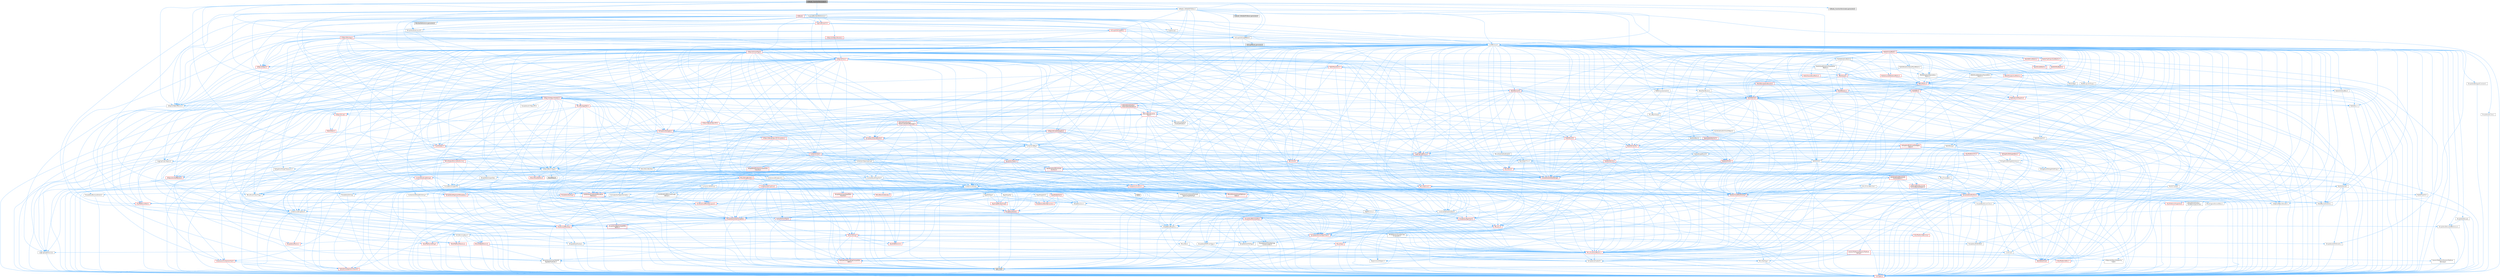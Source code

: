 digraph "K2Node_FunctionTerminator.h"
{
 // INTERACTIVE_SVG=YES
 // LATEX_PDF_SIZE
  bgcolor="transparent";
  edge [fontname=Helvetica,fontsize=10,labelfontname=Helvetica,labelfontsize=10];
  node [fontname=Helvetica,fontsize=10,shape=box,height=0.2,width=0.4];
  Node1 [id="Node000001",label="K2Node_FunctionTerminator.h",height=0.2,width=0.4,color="gray40", fillcolor="grey60", style="filled", fontcolor="black",tooltip=" "];
  Node1 -> Node2 [id="edge1_Node000001_Node000002",color="steelblue1",style="solid",tooltip=" "];
  Node2 [id="Node000002",label="Containers/Array.h",height=0.2,width=0.4,color="grey40", fillcolor="white", style="filled",URL="$df/dd0/Array_8h.html",tooltip=" "];
  Node2 -> Node3 [id="edge2_Node000002_Node000003",color="steelblue1",style="solid",tooltip=" "];
  Node3 [id="Node000003",label="CoreTypes.h",height=0.2,width=0.4,color="red", fillcolor="#FFF0F0", style="filled",URL="$dc/dec/CoreTypes_8h.html",tooltip=" "];
  Node2 -> Node17 [id="edge3_Node000002_Node000017",color="steelblue1",style="solid",tooltip=" "];
  Node17 [id="Node000017",label="Misc/AssertionMacros.h",height=0.2,width=0.4,color="red", fillcolor="#FFF0F0", style="filled",URL="$d0/dfa/AssertionMacros_8h.html",tooltip=" "];
  Node17 -> Node3 [id="edge4_Node000017_Node000003",color="steelblue1",style="solid",tooltip=" "];
  Node17 -> Node18 [id="edge5_Node000017_Node000018",color="steelblue1",style="solid",tooltip=" "];
  Node18 [id="Node000018",label="HAL/PlatformMisc.h",height=0.2,width=0.4,color="red", fillcolor="#FFF0F0", style="filled",URL="$d0/df5/PlatformMisc_8h.html",tooltip=" "];
  Node18 -> Node3 [id="edge6_Node000018_Node000003",color="steelblue1",style="solid",tooltip=" "];
  Node17 -> Node8 [id="edge7_Node000017_Node000008",color="steelblue1",style="solid",tooltip=" "];
  Node8 [id="Node000008",label="PreprocessorHelpers.h",height=0.2,width=0.4,color="grey40", fillcolor="white", style="filled",URL="$db/ddb/PreprocessorHelpers_8h.html",tooltip=" "];
  Node17 -> Node54 [id="edge8_Node000017_Node000054",color="steelblue1",style="solid",tooltip=" "];
  Node54 [id="Node000054",label="Templates/EnableIf.h",height=0.2,width=0.4,color="grey40", fillcolor="white", style="filled",URL="$d7/d60/EnableIf_8h.html",tooltip=" "];
  Node54 -> Node3 [id="edge9_Node000054_Node000003",color="steelblue1",style="solid",tooltip=" "];
  Node17 -> Node55 [id="edge10_Node000017_Node000055",color="steelblue1",style="solid",tooltip=" "];
  Node55 [id="Node000055",label="Templates/IsArrayOrRefOf\lTypeByPredicate.h",height=0.2,width=0.4,color="grey40", fillcolor="white", style="filled",URL="$d6/da1/IsArrayOrRefOfTypeByPredicate_8h.html",tooltip=" "];
  Node55 -> Node3 [id="edge11_Node000055_Node000003",color="steelblue1",style="solid",tooltip=" "];
  Node17 -> Node58 [id="edge12_Node000017_Node000058",color="steelblue1",style="solid",tooltip=" "];
  Node58 [id="Node000058",label="Traits/IsCharEncodingCompatible\lWith.h",height=0.2,width=0.4,color="red", fillcolor="#FFF0F0", style="filled",URL="$df/dd1/IsCharEncodingCompatibleWith_8h.html",tooltip=" "];
  Node58 -> Node7 [id="edge13_Node000058_Node000007",color="steelblue1",style="solid",tooltip=" "];
  Node7 [id="Node000007",label="type_traits",height=0.2,width=0.4,color="grey60", fillcolor="#E0E0E0", style="filled",tooltip=" "];
  Node17 -> Node60 [id="edge14_Node000017_Node000060",color="steelblue1",style="solid",tooltip=" "];
  Node60 [id="Node000060",label="Misc/VarArgs.h",height=0.2,width=0.4,color="grey40", fillcolor="white", style="filled",URL="$d5/d6f/VarArgs_8h.html",tooltip=" "];
  Node60 -> Node3 [id="edge15_Node000060_Node000003",color="steelblue1",style="solid",tooltip=" "];
  Node2 -> Node68 [id="edge16_Node000002_Node000068",color="steelblue1",style="solid",tooltip=" "];
  Node68 [id="Node000068",label="Misc/IntrusiveUnsetOptional\lState.h",height=0.2,width=0.4,color="red", fillcolor="#FFF0F0", style="filled",URL="$d2/d0a/IntrusiveUnsetOptionalState_8h.html",tooltip=" "];
  Node2 -> Node70 [id="edge17_Node000002_Node000070",color="steelblue1",style="solid",tooltip=" "];
  Node70 [id="Node000070",label="Misc/ReverseIterate.h",height=0.2,width=0.4,color="red", fillcolor="#FFF0F0", style="filled",URL="$db/de3/ReverseIterate_8h.html",tooltip=" "];
  Node2 -> Node72 [id="edge18_Node000002_Node000072",color="steelblue1",style="solid",tooltip=" "];
  Node72 [id="Node000072",label="HAL/UnrealMemory.h",height=0.2,width=0.4,color="red", fillcolor="#FFF0F0", style="filled",URL="$d9/d96/UnrealMemory_8h.html",tooltip=" "];
  Node72 -> Node3 [id="edge19_Node000072_Node000003",color="steelblue1",style="solid",tooltip=" "];
  Node72 -> Node76 [id="edge20_Node000072_Node000076",color="steelblue1",style="solid",tooltip=" "];
  Node76 [id="Node000076",label="HAL/MemoryBase.h",height=0.2,width=0.4,color="grey40", fillcolor="white", style="filled",URL="$d6/d9f/MemoryBase_8h.html",tooltip=" "];
  Node76 -> Node3 [id="edge21_Node000076_Node000003",color="steelblue1",style="solid",tooltip=" "];
  Node76 -> Node47 [id="edge22_Node000076_Node000047",color="steelblue1",style="solid",tooltip=" "];
  Node47 [id="Node000047",label="HAL/PlatformAtomics.h",height=0.2,width=0.4,color="red", fillcolor="#FFF0F0", style="filled",URL="$d3/d36/PlatformAtomics_8h.html",tooltip=" "];
  Node47 -> Node3 [id="edge23_Node000047_Node000003",color="steelblue1",style="solid",tooltip=" "];
  Node76 -> Node30 [id="edge24_Node000076_Node000030",color="steelblue1",style="solid",tooltip=" "];
  Node30 [id="Node000030",label="HAL/PlatformCrt.h",height=0.2,width=0.4,color="red", fillcolor="#FFF0F0", style="filled",URL="$d8/d75/PlatformCrt_8h.html",tooltip=" "];
  Node76 -> Node77 [id="edge25_Node000076_Node000077",color="steelblue1",style="solid",tooltip=" "];
  Node77 [id="Node000077",label="Misc/Exec.h",height=0.2,width=0.4,color="grey40", fillcolor="white", style="filled",URL="$de/ddb/Exec_8h.html",tooltip=" "];
  Node77 -> Node3 [id="edge26_Node000077_Node000003",color="steelblue1",style="solid",tooltip=" "];
  Node77 -> Node17 [id="edge27_Node000077_Node000017",color="steelblue1",style="solid",tooltip=" "];
  Node76 -> Node78 [id="edge28_Node000076_Node000078",color="steelblue1",style="solid",tooltip=" "];
  Node78 [id="Node000078",label="Misc/OutputDevice.h",height=0.2,width=0.4,color="red", fillcolor="#FFF0F0", style="filled",URL="$d7/d32/OutputDevice_8h.html",tooltip=" "];
  Node78 -> Node25 [id="edge29_Node000078_Node000025",color="steelblue1",style="solid",tooltip=" "];
  Node25 [id="Node000025",label="CoreFwd.h",height=0.2,width=0.4,color="grey40", fillcolor="white", style="filled",URL="$d1/d1e/CoreFwd_8h.html",tooltip=" "];
  Node25 -> Node3 [id="edge30_Node000025_Node000003",color="steelblue1",style="solid",tooltip=" "];
  Node25 -> Node26 [id="edge31_Node000025_Node000026",color="steelblue1",style="solid",tooltip=" "];
  Node26 [id="Node000026",label="Containers/ContainersFwd.h",height=0.2,width=0.4,color="red", fillcolor="#FFF0F0", style="filled",URL="$d4/d0a/ContainersFwd_8h.html",tooltip=" "];
  Node26 -> Node3 [id="edge32_Node000026_Node000003",color="steelblue1",style="solid",tooltip=" "];
  Node26 -> Node23 [id="edge33_Node000026_Node000023",color="steelblue1",style="solid",tooltip=" "];
  Node23 [id="Node000023",label="Traits/IsContiguousContainer.h",height=0.2,width=0.4,color="red", fillcolor="#FFF0F0", style="filled",URL="$d5/d3c/IsContiguousContainer_8h.html",tooltip=" "];
  Node23 -> Node3 [id="edge34_Node000023_Node000003",color="steelblue1",style="solid",tooltip=" "];
  Node25 -> Node27 [id="edge35_Node000025_Node000027",color="steelblue1",style="solid",tooltip=" "];
  Node27 [id="Node000027",label="Math/MathFwd.h",height=0.2,width=0.4,color="red", fillcolor="#FFF0F0", style="filled",URL="$d2/d10/MathFwd_8h.html",tooltip=" "];
  Node25 -> Node28 [id="edge36_Node000025_Node000028",color="steelblue1",style="solid",tooltip=" "];
  Node28 [id="Node000028",label="UObject/UObjectHierarchy\lFwd.h",height=0.2,width=0.4,color="grey40", fillcolor="white", style="filled",URL="$d3/d13/UObjectHierarchyFwd_8h.html",tooltip=" "];
  Node78 -> Node3 [id="edge37_Node000078_Node000003",color="steelblue1",style="solid",tooltip=" "];
  Node78 -> Node79 [id="edge38_Node000078_Node000079",color="steelblue1",style="solid",tooltip=" "];
  Node79 [id="Node000079",label="Logging/LogVerbosity.h",height=0.2,width=0.4,color="grey40", fillcolor="white", style="filled",URL="$d2/d8f/LogVerbosity_8h.html",tooltip=" "];
  Node79 -> Node3 [id="edge39_Node000079_Node000003",color="steelblue1",style="solid",tooltip=" "];
  Node78 -> Node60 [id="edge40_Node000078_Node000060",color="steelblue1",style="solid",tooltip=" "];
  Node78 -> Node55 [id="edge41_Node000078_Node000055",color="steelblue1",style="solid",tooltip=" "];
  Node78 -> Node58 [id="edge42_Node000078_Node000058",color="steelblue1",style="solid",tooltip=" "];
  Node76 -> Node80 [id="edge43_Node000076_Node000080",color="steelblue1",style="solid",tooltip=" "];
  Node80 [id="Node000080",label="Templates/Atomic.h",height=0.2,width=0.4,color="red", fillcolor="#FFF0F0", style="filled",URL="$d3/d91/Atomic_8h.html",tooltip=" "];
  Node72 -> Node89 [id="edge44_Node000072_Node000089",color="steelblue1",style="solid",tooltip=" "];
  Node89 [id="Node000089",label="HAL/PlatformMemory.h",height=0.2,width=0.4,color="red", fillcolor="#FFF0F0", style="filled",URL="$de/d68/PlatformMemory_8h.html",tooltip=" "];
  Node89 -> Node3 [id="edge45_Node000089_Node000003",color="steelblue1",style="solid",tooltip=" "];
  Node72 -> Node92 [id="edge46_Node000072_Node000092",color="steelblue1",style="solid",tooltip=" "];
  Node92 [id="Node000092",label="Templates/IsPointer.h",height=0.2,width=0.4,color="grey40", fillcolor="white", style="filled",URL="$d7/d05/IsPointer_8h.html",tooltip=" "];
  Node92 -> Node3 [id="edge47_Node000092_Node000003",color="steelblue1",style="solid",tooltip=" "];
  Node2 -> Node93 [id="edge48_Node000002_Node000093",color="steelblue1",style="solid",tooltip=" "];
  Node93 [id="Node000093",label="Templates/UnrealTypeTraits.h",height=0.2,width=0.4,color="red", fillcolor="#FFF0F0", style="filled",URL="$d2/d2d/UnrealTypeTraits_8h.html",tooltip=" "];
  Node93 -> Node3 [id="edge49_Node000093_Node000003",color="steelblue1",style="solid",tooltip=" "];
  Node93 -> Node92 [id="edge50_Node000093_Node000092",color="steelblue1",style="solid",tooltip=" "];
  Node93 -> Node17 [id="edge51_Node000093_Node000017",color="steelblue1",style="solid",tooltip=" "];
  Node93 -> Node85 [id="edge52_Node000093_Node000085",color="steelblue1",style="solid",tooltip=" "];
  Node85 [id="Node000085",label="Templates/AndOrNot.h",height=0.2,width=0.4,color="grey40", fillcolor="white", style="filled",URL="$db/d0a/AndOrNot_8h.html",tooltip=" "];
  Node85 -> Node3 [id="edge53_Node000085_Node000003",color="steelblue1",style="solid",tooltip=" "];
  Node93 -> Node54 [id="edge54_Node000093_Node000054",color="steelblue1",style="solid",tooltip=" "];
  Node93 -> Node94 [id="edge55_Node000093_Node000094",color="steelblue1",style="solid",tooltip=" "];
  Node94 [id="Node000094",label="Templates/IsArithmetic.h",height=0.2,width=0.4,color="grey40", fillcolor="white", style="filled",URL="$d2/d5d/IsArithmetic_8h.html",tooltip=" "];
  Node94 -> Node3 [id="edge56_Node000094_Node000003",color="steelblue1",style="solid",tooltip=" "];
  Node93 -> Node96 [id="edge57_Node000093_Node000096",color="steelblue1",style="solid",tooltip=" "];
  Node96 [id="Node000096",label="Templates/IsPODType.h",height=0.2,width=0.4,color="grey40", fillcolor="white", style="filled",URL="$d7/db1/IsPODType_8h.html",tooltip=" "];
  Node96 -> Node3 [id="edge58_Node000096_Node000003",color="steelblue1",style="solid",tooltip=" "];
  Node93 -> Node97 [id="edge59_Node000093_Node000097",color="steelblue1",style="solid",tooltip=" "];
  Node97 [id="Node000097",label="Templates/IsUECoreType.h",height=0.2,width=0.4,color="grey40", fillcolor="white", style="filled",URL="$d1/db8/IsUECoreType_8h.html",tooltip=" "];
  Node97 -> Node3 [id="edge60_Node000097_Node000003",color="steelblue1",style="solid",tooltip=" "];
  Node97 -> Node7 [id="edge61_Node000097_Node000007",color="steelblue1",style="solid",tooltip=" "];
  Node93 -> Node86 [id="edge62_Node000093_Node000086",color="steelblue1",style="solid",tooltip=" "];
  Node86 [id="Node000086",label="Templates/IsTriviallyCopy\lConstructible.h",height=0.2,width=0.4,color="grey40", fillcolor="white", style="filled",URL="$d3/d78/IsTriviallyCopyConstructible_8h.html",tooltip=" "];
  Node86 -> Node3 [id="edge63_Node000086_Node000003",color="steelblue1",style="solid",tooltip=" "];
  Node86 -> Node7 [id="edge64_Node000086_Node000007",color="steelblue1",style="solid",tooltip=" "];
  Node2 -> Node98 [id="edge65_Node000002_Node000098",color="steelblue1",style="solid",tooltip=" "];
  Node98 [id="Node000098",label="Templates/UnrealTemplate.h",height=0.2,width=0.4,color="red", fillcolor="#FFF0F0", style="filled",URL="$d4/d24/UnrealTemplate_8h.html",tooltip=" "];
  Node98 -> Node3 [id="edge66_Node000098_Node000003",color="steelblue1",style="solid",tooltip=" "];
  Node98 -> Node92 [id="edge67_Node000098_Node000092",color="steelblue1",style="solid",tooltip=" "];
  Node98 -> Node72 [id="edge68_Node000098_Node000072",color="steelblue1",style="solid",tooltip=" "];
  Node98 -> Node93 [id="edge69_Node000098_Node000093",color="steelblue1",style="solid",tooltip=" "];
  Node98 -> Node101 [id="edge70_Node000098_Node000101",color="steelblue1",style="solid",tooltip=" "];
  Node101 [id="Node000101",label="Templates/RemoveReference.h",height=0.2,width=0.4,color="grey40", fillcolor="white", style="filled",URL="$da/dbe/RemoveReference_8h.html",tooltip=" "];
  Node101 -> Node3 [id="edge71_Node000101_Node000003",color="steelblue1",style="solid",tooltip=" "];
  Node98 -> Node62 [id="edge72_Node000098_Node000062",color="steelblue1",style="solid",tooltip=" "];
  Node62 [id="Node000062",label="Templates/Requires.h",height=0.2,width=0.4,color="grey40", fillcolor="white", style="filled",URL="$dc/d96/Requires_8h.html",tooltip=" "];
  Node62 -> Node54 [id="edge73_Node000062_Node000054",color="steelblue1",style="solid",tooltip=" "];
  Node62 -> Node7 [id="edge74_Node000062_Node000007",color="steelblue1",style="solid",tooltip=" "];
  Node98 -> Node102 [id="edge75_Node000098_Node000102",color="steelblue1",style="solid",tooltip=" "];
  Node102 [id="Node000102",label="Templates/TypeCompatible\lBytes.h",height=0.2,width=0.4,color="red", fillcolor="#FFF0F0", style="filled",URL="$df/d0a/TypeCompatibleBytes_8h.html",tooltip=" "];
  Node102 -> Node3 [id="edge76_Node000102_Node000003",color="steelblue1",style="solid",tooltip=" "];
  Node102 -> Node7 [id="edge77_Node000102_Node000007",color="steelblue1",style="solid",tooltip=" "];
  Node98 -> Node23 [id="edge78_Node000098_Node000023",color="steelblue1",style="solid",tooltip=" "];
  Node98 -> Node7 [id="edge79_Node000098_Node000007",color="steelblue1",style="solid",tooltip=" "];
  Node2 -> Node104 [id="edge80_Node000002_Node000104",color="steelblue1",style="solid",tooltip=" "];
  Node104 [id="Node000104",label="Containers/AllowShrinking.h",height=0.2,width=0.4,color="grey40", fillcolor="white", style="filled",URL="$d7/d1a/AllowShrinking_8h.html",tooltip=" "];
  Node104 -> Node3 [id="edge81_Node000104_Node000003",color="steelblue1",style="solid",tooltip=" "];
  Node2 -> Node105 [id="edge82_Node000002_Node000105",color="steelblue1",style="solid",tooltip=" "];
  Node105 [id="Node000105",label="Containers/ContainerAllocation\lPolicies.h",height=0.2,width=0.4,color="red", fillcolor="#FFF0F0", style="filled",URL="$d7/dff/ContainerAllocationPolicies_8h.html",tooltip=" "];
  Node105 -> Node3 [id="edge83_Node000105_Node000003",color="steelblue1",style="solid",tooltip=" "];
  Node105 -> Node105 [id="edge84_Node000105_Node000105",color="steelblue1",style="solid",tooltip=" "];
  Node105 -> Node107 [id="edge85_Node000105_Node000107",color="steelblue1",style="solid",tooltip=" "];
  Node107 [id="Node000107",label="HAL/PlatformMath.h",height=0.2,width=0.4,color="red", fillcolor="#FFF0F0", style="filled",URL="$dc/d53/PlatformMath_8h.html",tooltip=" "];
  Node107 -> Node3 [id="edge86_Node000107_Node000003",color="steelblue1",style="solid",tooltip=" "];
  Node105 -> Node72 [id="edge87_Node000105_Node000072",color="steelblue1",style="solid",tooltip=" "];
  Node105 -> Node40 [id="edge88_Node000105_Node000040",color="steelblue1",style="solid",tooltip=" "];
  Node40 [id="Node000040",label="Math/NumericLimits.h",height=0.2,width=0.4,color="grey40", fillcolor="white", style="filled",URL="$df/d1b/NumericLimits_8h.html",tooltip=" "];
  Node40 -> Node3 [id="edge89_Node000040_Node000003",color="steelblue1",style="solid",tooltip=" "];
  Node105 -> Node17 [id="edge90_Node000105_Node000017",color="steelblue1",style="solid",tooltip=" "];
  Node105 -> Node116 [id="edge91_Node000105_Node000116",color="steelblue1",style="solid",tooltip=" "];
  Node116 [id="Node000116",label="Templates/MemoryOps.h",height=0.2,width=0.4,color="red", fillcolor="#FFF0F0", style="filled",URL="$db/dea/MemoryOps_8h.html",tooltip=" "];
  Node116 -> Node3 [id="edge92_Node000116_Node000003",color="steelblue1",style="solid",tooltip=" "];
  Node116 -> Node72 [id="edge93_Node000116_Node000072",color="steelblue1",style="solid",tooltip=" "];
  Node116 -> Node87 [id="edge94_Node000116_Node000087",color="steelblue1",style="solid",tooltip=" "];
  Node87 [id="Node000087",label="Templates/IsTriviallyCopy\lAssignable.h",height=0.2,width=0.4,color="grey40", fillcolor="white", style="filled",URL="$d2/df2/IsTriviallyCopyAssignable_8h.html",tooltip=" "];
  Node87 -> Node3 [id="edge95_Node000087_Node000003",color="steelblue1",style="solid",tooltip=" "];
  Node87 -> Node7 [id="edge96_Node000087_Node000007",color="steelblue1",style="solid",tooltip=" "];
  Node116 -> Node86 [id="edge97_Node000116_Node000086",color="steelblue1",style="solid",tooltip=" "];
  Node116 -> Node62 [id="edge98_Node000116_Node000062",color="steelblue1",style="solid",tooltip=" "];
  Node116 -> Node93 [id="edge99_Node000116_Node000093",color="steelblue1",style="solid",tooltip=" "];
  Node116 -> Node7 [id="edge100_Node000116_Node000007",color="steelblue1",style="solid",tooltip=" "];
  Node105 -> Node102 [id="edge101_Node000105_Node000102",color="steelblue1",style="solid",tooltip=" "];
  Node105 -> Node7 [id="edge102_Node000105_Node000007",color="steelblue1",style="solid",tooltip=" "];
  Node2 -> Node117 [id="edge103_Node000002_Node000117",color="steelblue1",style="solid",tooltip=" "];
  Node117 [id="Node000117",label="Containers/ContainerElement\lTypeCompatibility.h",height=0.2,width=0.4,color="grey40", fillcolor="white", style="filled",URL="$df/ddf/ContainerElementTypeCompatibility_8h.html",tooltip=" "];
  Node117 -> Node3 [id="edge104_Node000117_Node000003",color="steelblue1",style="solid",tooltip=" "];
  Node117 -> Node93 [id="edge105_Node000117_Node000093",color="steelblue1",style="solid",tooltip=" "];
  Node2 -> Node118 [id="edge106_Node000002_Node000118",color="steelblue1",style="solid",tooltip=" "];
  Node118 [id="Node000118",label="Serialization/Archive.h",height=0.2,width=0.4,color="red", fillcolor="#FFF0F0", style="filled",URL="$d7/d3b/Archive_8h.html",tooltip=" "];
  Node118 -> Node25 [id="edge107_Node000118_Node000025",color="steelblue1",style="solid",tooltip=" "];
  Node118 -> Node3 [id="edge108_Node000118_Node000003",color="steelblue1",style="solid",tooltip=" "];
  Node118 -> Node119 [id="edge109_Node000118_Node000119",color="steelblue1",style="solid",tooltip=" "];
  Node119 [id="Node000119",label="HAL/PlatformProperties.h",height=0.2,width=0.4,color="red", fillcolor="#FFF0F0", style="filled",URL="$d9/db0/PlatformProperties_8h.html",tooltip=" "];
  Node119 -> Node3 [id="edge110_Node000119_Node000003",color="steelblue1",style="solid",tooltip=" "];
  Node118 -> Node122 [id="edge111_Node000118_Node000122",color="steelblue1",style="solid",tooltip=" "];
  Node122 [id="Node000122",label="Internationalization\l/TextNamespaceFwd.h",height=0.2,width=0.4,color="grey40", fillcolor="white", style="filled",URL="$d8/d97/TextNamespaceFwd_8h.html",tooltip=" "];
  Node122 -> Node3 [id="edge112_Node000122_Node000003",color="steelblue1",style="solid",tooltip=" "];
  Node118 -> Node27 [id="edge113_Node000118_Node000027",color="steelblue1",style="solid",tooltip=" "];
  Node118 -> Node17 [id="edge114_Node000118_Node000017",color="steelblue1",style="solid",tooltip=" "];
  Node118 -> Node123 [id="edge115_Node000118_Node000123",color="steelblue1",style="solid",tooltip=" "];
  Node123 [id="Node000123",label="Misc/EngineVersionBase.h",height=0.2,width=0.4,color="grey40", fillcolor="white", style="filled",URL="$d5/d2b/EngineVersionBase_8h.html",tooltip=" "];
  Node123 -> Node3 [id="edge116_Node000123_Node000003",color="steelblue1",style="solid",tooltip=" "];
  Node118 -> Node60 [id="edge117_Node000118_Node000060",color="steelblue1",style="solid",tooltip=" "];
  Node118 -> Node54 [id="edge118_Node000118_Node000054",color="steelblue1",style="solid",tooltip=" "];
  Node118 -> Node55 [id="edge119_Node000118_Node000055",color="steelblue1",style="solid",tooltip=" "];
  Node118 -> Node126 [id="edge120_Node000118_Node000126",color="steelblue1",style="solid",tooltip=" "];
  Node126 [id="Node000126",label="Templates/IsEnumClass.h",height=0.2,width=0.4,color="grey40", fillcolor="white", style="filled",URL="$d7/d15/IsEnumClass_8h.html",tooltip=" "];
  Node126 -> Node3 [id="edge121_Node000126_Node000003",color="steelblue1",style="solid",tooltip=" "];
  Node126 -> Node85 [id="edge122_Node000126_Node000085",color="steelblue1",style="solid",tooltip=" "];
  Node118 -> Node98 [id="edge123_Node000118_Node000098",color="steelblue1",style="solid",tooltip=" "];
  Node118 -> Node58 [id="edge124_Node000118_Node000058",color="steelblue1",style="solid",tooltip=" "];
  Node118 -> Node127 [id="edge125_Node000118_Node000127",color="steelblue1",style="solid",tooltip=" "];
  Node127 [id="Node000127",label="UObject/ObjectVersion.h",height=0.2,width=0.4,color="grey40", fillcolor="white", style="filled",URL="$da/d63/ObjectVersion_8h.html",tooltip=" "];
  Node127 -> Node3 [id="edge126_Node000127_Node000003",color="steelblue1",style="solid",tooltip=" "];
  Node2 -> Node128 [id="edge127_Node000002_Node000128",color="steelblue1",style="solid",tooltip=" "];
  Node128 [id="Node000128",label="Serialization/MemoryImage\lWriter.h",height=0.2,width=0.4,color="grey40", fillcolor="white", style="filled",URL="$d0/d08/MemoryImageWriter_8h.html",tooltip=" "];
  Node128 -> Node3 [id="edge128_Node000128_Node000003",color="steelblue1",style="solid",tooltip=" "];
  Node128 -> Node129 [id="edge129_Node000128_Node000129",color="steelblue1",style="solid",tooltip=" "];
  Node129 [id="Node000129",label="Serialization/MemoryLayout.h",height=0.2,width=0.4,color="red", fillcolor="#FFF0F0", style="filled",URL="$d7/d66/MemoryLayout_8h.html",tooltip=" "];
  Node129 -> Node132 [id="edge130_Node000129_Node000132",color="steelblue1",style="solid",tooltip=" "];
  Node132 [id="Node000132",label="Containers/EnumAsByte.h",height=0.2,width=0.4,color="grey40", fillcolor="white", style="filled",URL="$d6/d9a/EnumAsByte_8h.html",tooltip=" "];
  Node132 -> Node3 [id="edge131_Node000132_Node000003",color="steelblue1",style="solid",tooltip=" "];
  Node132 -> Node96 [id="edge132_Node000132_Node000096",color="steelblue1",style="solid",tooltip=" "];
  Node132 -> Node133 [id="edge133_Node000132_Node000133",color="steelblue1",style="solid",tooltip=" "];
  Node133 [id="Node000133",label="Templates/TypeHash.h",height=0.2,width=0.4,color="red", fillcolor="#FFF0F0", style="filled",URL="$d1/d62/TypeHash_8h.html",tooltip=" "];
  Node133 -> Node3 [id="edge134_Node000133_Node000003",color="steelblue1",style="solid",tooltip=" "];
  Node133 -> Node62 [id="edge135_Node000133_Node000062",color="steelblue1",style="solid",tooltip=" "];
  Node133 -> Node134 [id="edge136_Node000133_Node000134",color="steelblue1",style="solid",tooltip=" "];
  Node134 [id="Node000134",label="Misc/Crc.h",height=0.2,width=0.4,color="red", fillcolor="#FFF0F0", style="filled",URL="$d4/dd2/Crc_8h.html",tooltip=" "];
  Node134 -> Node3 [id="edge137_Node000134_Node000003",color="steelblue1",style="solid",tooltip=" "];
  Node134 -> Node74 [id="edge138_Node000134_Node000074",color="steelblue1",style="solid",tooltip=" "];
  Node74 [id="Node000074",label="HAL/PlatformString.h",height=0.2,width=0.4,color="red", fillcolor="#FFF0F0", style="filled",URL="$db/db5/PlatformString_8h.html",tooltip=" "];
  Node74 -> Node3 [id="edge139_Node000074_Node000003",color="steelblue1",style="solid",tooltip=" "];
  Node134 -> Node17 [id="edge140_Node000134_Node000017",color="steelblue1",style="solid",tooltip=" "];
  Node134 -> Node135 [id="edge141_Node000134_Node000135",color="steelblue1",style="solid",tooltip=" "];
  Node135 [id="Node000135",label="Misc/CString.h",height=0.2,width=0.4,color="red", fillcolor="#FFF0F0", style="filled",URL="$d2/d49/CString_8h.html",tooltip=" "];
  Node135 -> Node3 [id="edge142_Node000135_Node000003",color="steelblue1",style="solid",tooltip=" "];
  Node135 -> Node30 [id="edge143_Node000135_Node000030",color="steelblue1",style="solid",tooltip=" "];
  Node135 -> Node74 [id="edge144_Node000135_Node000074",color="steelblue1",style="solid",tooltip=" "];
  Node135 -> Node17 [id="edge145_Node000135_Node000017",color="steelblue1",style="solid",tooltip=" "];
  Node135 -> Node136 [id="edge146_Node000135_Node000136",color="steelblue1",style="solid",tooltip=" "];
  Node136 [id="Node000136",label="Misc/Char.h",height=0.2,width=0.4,color="red", fillcolor="#FFF0F0", style="filled",URL="$d0/d58/Char_8h.html",tooltip=" "];
  Node136 -> Node3 [id="edge147_Node000136_Node000003",color="steelblue1",style="solid",tooltip=" "];
  Node136 -> Node7 [id="edge148_Node000136_Node000007",color="steelblue1",style="solid",tooltip=" "];
  Node135 -> Node60 [id="edge149_Node000135_Node000060",color="steelblue1",style="solid",tooltip=" "];
  Node135 -> Node55 [id="edge150_Node000135_Node000055",color="steelblue1",style="solid",tooltip=" "];
  Node135 -> Node58 [id="edge151_Node000135_Node000058",color="steelblue1",style="solid",tooltip=" "];
  Node134 -> Node136 [id="edge152_Node000134_Node000136",color="steelblue1",style="solid",tooltip=" "];
  Node134 -> Node93 [id="edge153_Node000134_Node000093",color="steelblue1",style="solid",tooltip=" "];
  Node133 -> Node7 [id="edge154_Node000133_Node000007",color="steelblue1",style="solid",tooltip=" "];
  Node129 -> Node20 [id="edge155_Node000129_Node000020",color="steelblue1",style="solid",tooltip=" "];
  Node20 [id="Node000020",label="Containers/StringFwd.h",height=0.2,width=0.4,color="grey40", fillcolor="white", style="filled",URL="$df/d37/StringFwd_8h.html",tooltip=" "];
  Node20 -> Node3 [id="edge156_Node000020_Node000003",color="steelblue1",style="solid",tooltip=" "];
  Node20 -> Node21 [id="edge157_Node000020_Node000021",color="steelblue1",style="solid",tooltip=" "];
  Node21 [id="Node000021",label="Traits/ElementType.h",height=0.2,width=0.4,color="red", fillcolor="#FFF0F0", style="filled",URL="$d5/d4f/ElementType_8h.html",tooltip=" "];
  Node21 -> Node7 [id="edge158_Node000021_Node000007",color="steelblue1",style="solid",tooltip=" "];
  Node20 -> Node23 [id="edge159_Node000020_Node000023",color="steelblue1",style="solid",tooltip=" "];
  Node129 -> Node72 [id="edge160_Node000129_Node000072",color="steelblue1",style="solid",tooltip=" "];
  Node129 -> Node54 [id="edge161_Node000129_Node000054",color="steelblue1",style="solid",tooltip=" "];
  Node129 -> Node98 [id="edge162_Node000129_Node000098",color="steelblue1",style="solid",tooltip=" "];
  Node2 -> Node142 [id="edge163_Node000002_Node000142",color="steelblue1",style="solid",tooltip=" "];
  Node142 [id="Node000142",label="Algo/Heapify.h",height=0.2,width=0.4,color="grey40", fillcolor="white", style="filled",URL="$d0/d2a/Heapify_8h.html",tooltip=" "];
  Node142 -> Node143 [id="edge164_Node000142_Node000143",color="steelblue1",style="solid",tooltip=" "];
  Node143 [id="Node000143",label="Algo/Impl/BinaryHeap.h",height=0.2,width=0.4,color="red", fillcolor="#FFF0F0", style="filled",URL="$d7/da3/Algo_2Impl_2BinaryHeap_8h.html",tooltip=" "];
  Node143 -> Node144 [id="edge165_Node000143_Node000144",color="steelblue1",style="solid",tooltip=" "];
  Node144 [id="Node000144",label="Templates/Invoke.h",height=0.2,width=0.4,color="red", fillcolor="#FFF0F0", style="filled",URL="$d7/deb/Invoke_8h.html",tooltip=" "];
  Node144 -> Node3 [id="edge166_Node000144_Node000003",color="steelblue1",style="solid",tooltip=" "];
  Node144 -> Node98 [id="edge167_Node000144_Node000098",color="steelblue1",style="solid",tooltip=" "];
  Node144 -> Node7 [id="edge168_Node000144_Node000007",color="steelblue1",style="solid",tooltip=" "];
  Node143 -> Node7 [id="edge169_Node000143_Node000007",color="steelblue1",style="solid",tooltip=" "];
  Node142 -> Node148 [id="edge170_Node000142_Node000148",color="steelblue1",style="solid",tooltip=" "];
  Node148 [id="Node000148",label="Templates/IdentityFunctor.h",height=0.2,width=0.4,color="red", fillcolor="#FFF0F0", style="filled",URL="$d7/d2e/IdentityFunctor_8h.html",tooltip=" "];
  Node142 -> Node144 [id="edge171_Node000142_Node000144",color="steelblue1",style="solid",tooltip=" "];
  Node142 -> Node149 [id="edge172_Node000142_Node000149",color="steelblue1",style="solid",tooltip=" "];
  Node149 [id="Node000149",label="Templates/Less.h",height=0.2,width=0.4,color="grey40", fillcolor="white", style="filled",URL="$de/dc8/Less_8h.html",tooltip=" "];
  Node149 -> Node3 [id="edge173_Node000149_Node000003",color="steelblue1",style="solid",tooltip=" "];
  Node149 -> Node98 [id="edge174_Node000149_Node000098",color="steelblue1",style="solid",tooltip=" "];
  Node142 -> Node98 [id="edge175_Node000142_Node000098",color="steelblue1",style="solid",tooltip=" "];
  Node2 -> Node150 [id="edge176_Node000002_Node000150",color="steelblue1",style="solid",tooltip=" "];
  Node150 [id="Node000150",label="Algo/HeapSort.h",height=0.2,width=0.4,color="grey40", fillcolor="white", style="filled",URL="$d3/d92/HeapSort_8h.html",tooltip=" "];
  Node150 -> Node143 [id="edge177_Node000150_Node000143",color="steelblue1",style="solid",tooltip=" "];
  Node150 -> Node148 [id="edge178_Node000150_Node000148",color="steelblue1",style="solid",tooltip=" "];
  Node150 -> Node149 [id="edge179_Node000150_Node000149",color="steelblue1",style="solid",tooltip=" "];
  Node150 -> Node98 [id="edge180_Node000150_Node000098",color="steelblue1",style="solid",tooltip=" "];
  Node2 -> Node151 [id="edge181_Node000002_Node000151",color="steelblue1",style="solid",tooltip=" "];
  Node151 [id="Node000151",label="Algo/IsHeap.h",height=0.2,width=0.4,color="grey40", fillcolor="white", style="filled",URL="$de/d32/IsHeap_8h.html",tooltip=" "];
  Node151 -> Node143 [id="edge182_Node000151_Node000143",color="steelblue1",style="solid",tooltip=" "];
  Node151 -> Node148 [id="edge183_Node000151_Node000148",color="steelblue1",style="solid",tooltip=" "];
  Node151 -> Node144 [id="edge184_Node000151_Node000144",color="steelblue1",style="solid",tooltip=" "];
  Node151 -> Node149 [id="edge185_Node000151_Node000149",color="steelblue1",style="solid",tooltip=" "];
  Node151 -> Node98 [id="edge186_Node000151_Node000098",color="steelblue1",style="solid",tooltip=" "];
  Node2 -> Node143 [id="edge187_Node000002_Node000143",color="steelblue1",style="solid",tooltip=" "];
  Node2 -> Node152 [id="edge188_Node000002_Node000152",color="steelblue1",style="solid",tooltip=" "];
  Node152 [id="Node000152",label="Algo/StableSort.h",height=0.2,width=0.4,color="red", fillcolor="#FFF0F0", style="filled",URL="$d7/d3c/StableSort_8h.html",tooltip=" "];
  Node152 -> Node148 [id="edge189_Node000152_Node000148",color="steelblue1",style="solid",tooltip=" "];
  Node152 -> Node144 [id="edge190_Node000152_Node000144",color="steelblue1",style="solid",tooltip=" "];
  Node152 -> Node149 [id="edge191_Node000152_Node000149",color="steelblue1",style="solid",tooltip=" "];
  Node152 -> Node98 [id="edge192_Node000152_Node000098",color="steelblue1",style="solid",tooltip=" "];
  Node2 -> Node155 [id="edge193_Node000002_Node000155",color="steelblue1",style="solid",tooltip=" "];
  Node155 [id="Node000155",label="Concepts/GetTypeHashable.h",height=0.2,width=0.4,color="grey40", fillcolor="white", style="filled",URL="$d3/da2/GetTypeHashable_8h.html",tooltip=" "];
  Node155 -> Node3 [id="edge194_Node000155_Node000003",color="steelblue1",style="solid",tooltip=" "];
  Node155 -> Node133 [id="edge195_Node000155_Node000133",color="steelblue1",style="solid",tooltip=" "];
  Node2 -> Node148 [id="edge196_Node000002_Node000148",color="steelblue1",style="solid",tooltip=" "];
  Node2 -> Node144 [id="edge197_Node000002_Node000144",color="steelblue1",style="solid",tooltip=" "];
  Node2 -> Node149 [id="edge198_Node000002_Node000149",color="steelblue1",style="solid",tooltip=" "];
  Node2 -> Node156 [id="edge199_Node000002_Node000156",color="steelblue1",style="solid",tooltip=" "];
  Node156 [id="Node000156",label="Templates/LosesQualifiers\lFromTo.h",height=0.2,width=0.4,color="red", fillcolor="#FFF0F0", style="filled",URL="$d2/db3/LosesQualifiersFromTo_8h.html",tooltip=" "];
  Node156 -> Node7 [id="edge200_Node000156_Node000007",color="steelblue1",style="solid",tooltip=" "];
  Node2 -> Node62 [id="edge201_Node000002_Node000062",color="steelblue1",style="solid",tooltip=" "];
  Node2 -> Node157 [id="edge202_Node000002_Node000157",color="steelblue1",style="solid",tooltip=" "];
  Node157 [id="Node000157",label="Templates/Sorting.h",height=0.2,width=0.4,color="red", fillcolor="#FFF0F0", style="filled",URL="$d3/d9e/Sorting_8h.html",tooltip=" "];
  Node157 -> Node3 [id="edge203_Node000157_Node000003",color="steelblue1",style="solid",tooltip=" "];
  Node157 -> Node107 [id="edge204_Node000157_Node000107",color="steelblue1",style="solid",tooltip=" "];
  Node157 -> Node149 [id="edge205_Node000157_Node000149",color="steelblue1",style="solid",tooltip=" "];
  Node2 -> Node161 [id="edge206_Node000002_Node000161",color="steelblue1",style="solid",tooltip=" "];
  Node161 [id="Node000161",label="Templates/AlignmentTemplates.h",height=0.2,width=0.4,color="red", fillcolor="#FFF0F0", style="filled",URL="$dd/d32/AlignmentTemplates_8h.html",tooltip=" "];
  Node161 -> Node3 [id="edge207_Node000161_Node000003",color="steelblue1",style="solid",tooltip=" "];
  Node161 -> Node92 [id="edge208_Node000161_Node000092",color="steelblue1",style="solid",tooltip=" "];
  Node2 -> Node21 [id="edge209_Node000002_Node000021",color="steelblue1",style="solid",tooltip=" "];
  Node2 -> Node113 [id="edge210_Node000002_Node000113",color="steelblue1",style="solid",tooltip=" "];
  Node113 [id="Node000113",label="limits",height=0.2,width=0.4,color="grey60", fillcolor="#E0E0E0", style="filled",tooltip=" "];
  Node2 -> Node7 [id="edge211_Node000002_Node000007",color="steelblue1",style="solid",tooltip=" "];
  Node1 -> Node162 [id="edge212_Node000001_Node000162",color="steelblue1",style="solid",tooltip=" "];
  Node162 [id="Node000162",label="CoreMinimal.h",height=0.2,width=0.4,color="grey40", fillcolor="white", style="filled",URL="$d7/d67/CoreMinimal_8h.html",tooltip=" "];
  Node162 -> Node3 [id="edge213_Node000162_Node000003",color="steelblue1",style="solid",tooltip=" "];
  Node162 -> Node25 [id="edge214_Node000162_Node000025",color="steelblue1",style="solid",tooltip=" "];
  Node162 -> Node28 [id="edge215_Node000162_Node000028",color="steelblue1",style="solid",tooltip=" "];
  Node162 -> Node26 [id="edge216_Node000162_Node000026",color="steelblue1",style="solid",tooltip=" "];
  Node162 -> Node60 [id="edge217_Node000162_Node000060",color="steelblue1",style="solid",tooltip=" "];
  Node162 -> Node79 [id="edge218_Node000162_Node000079",color="steelblue1",style="solid",tooltip=" "];
  Node162 -> Node78 [id="edge219_Node000162_Node000078",color="steelblue1",style="solid",tooltip=" "];
  Node162 -> Node30 [id="edge220_Node000162_Node000030",color="steelblue1",style="solid",tooltip=" "];
  Node162 -> Node18 [id="edge221_Node000162_Node000018",color="steelblue1",style="solid",tooltip=" "];
  Node162 -> Node17 [id="edge222_Node000162_Node000017",color="steelblue1",style="solid",tooltip=" "];
  Node162 -> Node92 [id="edge223_Node000162_Node000092",color="steelblue1",style="solid",tooltip=" "];
  Node162 -> Node89 [id="edge224_Node000162_Node000089",color="steelblue1",style="solid",tooltip=" "];
  Node162 -> Node47 [id="edge225_Node000162_Node000047",color="steelblue1",style="solid",tooltip=" "];
  Node162 -> Node77 [id="edge226_Node000162_Node000077",color="steelblue1",style="solid",tooltip=" "];
  Node162 -> Node76 [id="edge227_Node000162_Node000076",color="steelblue1",style="solid",tooltip=" "];
  Node162 -> Node72 [id="edge228_Node000162_Node000072",color="steelblue1",style="solid",tooltip=" "];
  Node162 -> Node94 [id="edge229_Node000162_Node000094",color="steelblue1",style="solid",tooltip=" "];
  Node162 -> Node85 [id="edge230_Node000162_Node000085",color="steelblue1",style="solid",tooltip=" "];
  Node162 -> Node96 [id="edge231_Node000162_Node000096",color="steelblue1",style="solid",tooltip=" "];
  Node162 -> Node97 [id="edge232_Node000162_Node000097",color="steelblue1",style="solid",tooltip=" "];
  Node162 -> Node86 [id="edge233_Node000162_Node000086",color="steelblue1",style="solid",tooltip=" "];
  Node162 -> Node93 [id="edge234_Node000162_Node000093",color="steelblue1",style="solid",tooltip=" "];
  Node162 -> Node54 [id="edge235_Node000162_Node000054",color="steelblue1",style="solid",tooltip=" "];
  Node162 -> Node101 [id="edge236_Node000162_Node000101",color="steelblue1",style="solid",tooltip=" "];
  Node162 -> Node163 [id="edge237_Node000162_Node000163",color="steelblue1",style="solid",tooltip=" "];
  Node163 [id="Node000163",label="Templates/IntegralConstant.h",height=0.2,width=0.4,color="grey40", fillcolor="white", style="filled",URL="$db/d1b/IntegralConstant_8h.html",tooltip=" "];
  Node163 -> Node3 [id="edge238_Node000163_Node000003",color="steelblue1",style="solid",tooltip=" "];
  Node162 -> Node164 [id="edge239_Node000162_Node000164",color="steelblue1",style="solid",tooltip=" "];
  Node164 [id="Node000164",label="Templates/IsClass.h",height=0.2,width=0.4,color="grey40", fillcolor="white", style="filled",URL="$db/dcb/IsClass_8h.html",tooltip=" "];
  Node164 -> Node3 [id="edge240_Node000164_Node000003",color="steelblue1",style="solid",tooltip=" "];
  Node162 -> Node102 [id="edge241_Node000162_Node000102",color="steelblue1",style="solid",tooltip=" "];
  Node162 -> Node23 [id="edge242_Node000162_Node000023",color="steelblue1",style="solid",tooltip=" "];
  Node162 -> Node98 [id="edge243_Node000162_Node000098",color="steelblue1",style="solid",tooltip=" "];
  Node162 -> Node40 [id="edge244_Node000162_Node000040",color="steelblue1",style="solid",tooltip=" "];
  Node162 -> Node107 [id="edge245_Node000162_Node000107",color="steelblue1",style="solid",tooltip=" "];
  Node162 -> Node87 [id="edge246_Node000162_Node000087",color="steelblue1",style="solid",tooltip=" "];
  Node162 -> Node116 [id="edge247_Node000162_Node000116",color="steelblue1",style="solid",tooltip=" "];
  Node162 -> Node105 [id="edge248_Node000162_Node000105",color="steelblue1",style="solid",tooltip=" "];
  Node162 -> Node126 [id="edge249_Node000162_Node000126",color="steelblue1",style="solid",tooltip=" "];
  Node162 -> Node119 [id="edge250_Node000162_Node000119",color="steelblue1",style="solid",tooltip=" "];
  Node162 -> Node123 [id="edge251_Node000162_Node000123",color="steelblue1",style="solid",tooltip=" "];
  Node162 -> Node122 [id="edge252_Node000162_Node000122",color="steelblue1",style="solid",tooltip=" "];
  Node162 -> Node118 [id="edge253_Node000162_Node000118",color="steelblue1",style="solid",tooltip=" "];
  Node162 -> Node149 [id="edge254_Node000162_Node000149",color="steelblue1",style="solid",tooltip=" "];
  Node162 -> Node157 [id="edge255_Node000162_Node000157",color="steelblue1",style="solid",tooltip=" "];
  Node162 -> Node136 [id="edge256_Node000162_Node000136",color="steelblue1",style="solid",tooltip=" "];
  Node162 -> Node165 [id="edge257_Node000162_Node000165",color="steelblue1",style="solid",tooltip=" "];
  Node165 [id="Node000165",label="GenericPlatform/GenericPlatform\lStricmp.h",height=0.2,width=0.4,color="grey40", fillcolor="white", style="filled",URL="$d2/d86/GenericPlatformStricmp_8h.html",tooltip=" "];
  Node165 -> Node3 [id="edge258_Node000165_Node000003",color="steelblue1",style="solid",tooltip=" "];
  Node162 -> Node166 [id="edge259_Node000162_Node000166",color="steelblue1",style="solid",tooltip=" "];
  Node166 [id="Node000166",label="GenericPlatform/GenericPlatform\lString.h",height=0.2,width=0.4,color="red", fillcolor="#FFF0F0", style="filled",URL="$dd/d20/GenericPlatformString_8h.html",tooltip=" "];
  Node166 -> Node3 [id="edge260_Node000166_Node000003",color="steelblue1",style="solid",tooltip=" "];
  Node166 -> Node165 [id="edge261_Node000166_Node000165",color="steelblue1",style="solid",tooltip=" "];
  Node166 -> Node54 [id="edge262_Node000166_Node000054",color="steelblue1",style="solid",tooltip=" "];
  Node166 -> Node58 [id="edge263_Node000166_Node000058",color="steelblue1",style="solid",tooltip=" "];
  Node166 -> Node7 [id="edge264_Node000166_Node000007",color="steelblue1",style="solid",tooltip=" "];
  Node162 -> Node74 [id="edge265_Node000162_Node000074",color="steelblue1",style="solid",tooltip=" "];
  Node162 -> Node135 [id="edge266_Node000162_Node000135",color="steelblue1",style="solid",tooltip=" "];
  Node162 -> Node134 [id="edge267_Node000162_Node000134",color="steelblue1",style="solid",tooltip=" "];
  Node162 -> Node160 [id="edge268_Node000162_Node000160",color="steelblue1",style="solid",tooltip=" "];
  Node160 [id="Node000160",label="Math/UnrealMathUtility.h",height=0.2,width=0.4,color="red", fillcolor="#FFF0F0", style="filled",URL="$db/db8/UnrealMathUtility_8h.html",tooltip=" "];
  Node160 -> Node3 [id="edge269_Node000160_Node000003",color="steelblue1",style="solid",tooltip=" "];
  Node160 -> Node17 [id="edge270_Node000160_Node000017",color="steelblue1",style="solid",tooltip=" "];
  Node160 -> Node107 [id="edge271_Node000160_Node000107",color="steelblue1",style="solid",tooltip=" "];
  Node160 -> Node27 [id="edge272_Node000160_Node000027",color="steelblue1",style="solid",tooltip=" "];
  Node160 -> Node62 [id="edge273_Node000160_Node000062",color="steelblue1",style="solid",tooltip=" "];
  Node162 -> Node169 [id="edge274_Node000162_Node000169",color="steelblue1",style="solid",tooltip=" "];
  Node169 [id="Node000169",label="Containers/UnrealString.h",height=0.2,width=0.4,color="red", fillcolor="#FFF0F0", style="filled",URL="$d5/dba/UnrealString_8h.html",tooltip=" "];
  Node162 -> Node2 [id="edge275_Node000162_Node000002",color="steelblue1",style="solid",tooltip=" "];
  Node162 -> Node173 [id="edge276_Node000162_Node000173",color="steelblue1",style="solid",tooltip=" "];
  Node173 [id="Node000173",label="Misc/FrameNumber.h",height=0.2,width=0.4,color="grey40", fillcolor="white", style="filled",URL="$dd/dbd/FrameNumber_8h.html",tooltip=" "];
  Node173 -> Node3 [id="edge277_Node000173_Node000003",color="steelblue1",style="solid",tooltip=" "];
  Node173 -> Node40 [id="edge278_Node000173_Node000040",color="steelblue1",style="solid",tooltip=" "];
  Node173 -> Node160 [id="edge279_Node000173_Node000160",color="steelblue1",style="solid",tooltip=" "];
  Node173 -> Node54 [id="edge280_Node000173_Node000054",color="steelblue1",style="solid",tooltip=" "];
  Node173 -> Node93 [id="edge281_Node000173_Node000093",color="steelblue1",style="solid",tooltip=" "];
  Node162 -> Node174 [id="edge282_Node000162_Node000174",color="steelblue1",style="solid",tooltip=" "];
  Node174 [id="Node000174",label="Misc/Timespan.h",height=0.2,width=0.4,color="grey40", fillcolor="white", style="filled",URL="$da/dd9/Timespan_8h.html",tooltip=" "];
  Node174 -> Node3 [id="edge283_Node000174_Node000003",color="steelblue1",style="solid",tooltip=" "];
  Node174 -> Node175 [id="edge284_Node000174_Node000175",color="steelblue1",style="solid",tooltip=" "];
  Node175 [id="Node000175",label="Math/Interval.h",height=0.2,width=0.4,color="grey40", fillcolor="white", style="filled",URL="$d1/d55/Interval_8h.html",tooltip=" "];
  Node175 -> Node3 [id="edge285_Node000175_Node000003",color="steelblue1",style="solid",tooltip=" "];
  Node175 -> Node94 [id="edge286_Node000175_Node000094",color="steelblue1",style="solid",tooltip=" "];
  Node175 -> Node93 [id="edge287_Node000175_Node000093",color="steelblue1",style="solid",tooltip=" "];
  Node175 -> Node40 [id="edge288_Node000175_Node000040",color="steelblue1",style="solid",tooltip=" "];
  Node175 -> Node160 [id="edge289_Node000175_Node000160",color="steelblue1",style="solid",tooltip=" "];
  Node174 -> Node160 [id="edge290_Node000174_Node000160",color="steelblue1",style="solid",tooltip=" "];
  Node174 -> Node17 [id="edge291_Node000174_Node000017",color="steelblue1",style="solid",tooltip=" "];
  Node162 -> Node176 [id="edge292_Node000162_Node000176",color="steelblue1",style="solid",tooltip=" "];
  Node176 [id="Node000176",label="Containers/StringConv.h",height=0.2,width=0.4,color="grey40", fillcolor="white", style="filled",URL="$d3/ddf/StringConv_8h.html",tooltip=" "];
  Node176 -> Node3 [id="edge293_Node000176_Node000003",color="steelblue1",style="solid",tooltip=" "];
  Node176 -> Node17 [id="edge294_Node000176_Node000017",color="steelblue1",style="solid",tooltip=" "];
  Node176 -> Node105 [id="edge295_Node000176_Node000105",color="steelblue1",style="solid",tooltip=" "];
  Node176 -> Node2 [id="edge296_Node000176_Node000002",color="steelblue1",style="solid",tooltip=" "];
  Node176 -> Node135 [id="edge297_Node000176_Node000135",color="steelblue1",style="solid",tooltip=" "];
  Node176 -> Node177 [id="edge298_Node000176_Node000177",color="steelblue1",style="solid",tooltip=" "];
  Node177 [id="Node000177",label="Templates/IsArray.h",height=0.2,width=0.4,color="grey40", fillcolor="white", style="filled",URL="$d8/d8d/IsArray_8h.html",tooltip=" "];
  Node177 -> Node3 [id="edge299_Node000177_Node000003",color="steelblue1",style="solid",tooltip=" "];
  Node176 -> Node98 [id="edge300_Node000176_Node000098",color="steelblue1",style="solid",tooltip=" "];
  Node176 -> Node93 [id="edge301_Node000176_Node000093",color="steelblue1",style="solid",tooltip=" "];
  Node176 -> Node21 [id="edge302_Node000176_Node000021",color="steelblue1",style="solid",tooltip=" "];
  Node176 -> Node58 [id="edge303_Node000176_Node000058",color="steelblue1",style="solid",tooltip=" "];
  Node176 -> Node23 [id="edge304_Node000176_Node000023",color="steelblue1",style="solid",tooltip=" "];
  Node176 -> Node7 [id="edge305_Node000176_Node000007",color="steelblue1",style="solid",tooltip=" "];
  Node162 -> Node178 [id="edge306_Node000162_Node000178",color="steelblue1",style="solid",tooltip=" "];
  Node178 [id="Node000178",label="UObject/UnrealNames.h",height=0.2,width=0.4,color="red", fillcolor="#FFF0F0", style="filled",URL="$d8/db1/UnrealNames_8h.html",tooltip=" "];
  Node178 -> Node3 [id="edge307_Node000178_Node000003",color="steelblue1",style="solid",tooltip=" "];
  Node162 -> Node180 [id="edge308_Node000162_Node000180",color="steelblue1",style="solid",tooltip=" "];
  Node180 [id="Node000180",label="UObject/NameTypes.h",height=0.2,width=0.4,color="grey40", fillcolor="white", style="filled",URL="$d6/d35/NameTypes_8h.html",tooltip=" "];
  Node180 -> Node3 [id="edge309_Node000180_Node000003",color="steelblue1",style="solid",tooltip=" "];
  Node180 -> Node17 [id="edge310_Node000180_Node000017",color="steelblue1",style="solid",tooltip=" "];
  Node180 -> Node72 [id="edge311_Node000180_Node000072",color="steelblue1",style="solid",tooltip=" "];
  Node180 -> Node93 [id="edge312_Node000180_Node000093",color="steelblue1",style="solid",tooltip=" "];
  Node180 -> Node98 [id="edge313_Node000180_Node000098",color="steelblue1",style="solid",tooltip=" "];
  Node180 -> Node169 [id="edge314_Node000180_Node000169",color="steelblue1",style="solid",tooltip=" "];
  Node180 -> Node181 [id="edge315_Node000180_Node000181",color="steelblue1",style="solid",tooltip=" "];
  Node181 [id="Node000181",label="HAL/CriticalSection.h",height=0.2,width=0.4,color="red", fillcolor="#FFF0F0", style="filled",URL="$d6/d90/CriticalSection_8h.html",tooltip=" "];
  Node180 -> Node176 [id="edge316_Node000180_Node000176",color="steelblue1",style="solid",tooltip=" "];
  Node180 -> Node20 [id="edge317_Node000180_Node000020",color="steelblue1",style="solid",tooltip=" "];
  Node180 -> Node178 [id="edge318_Node000180_Node000178",color="steelblue1",style="solid",tooltip=" "];
  Node180 -> Node80 [id="edge319_Node000180_Node000080",color="steelblue1",style="solid",tooltip=" "];
  Node180 -> Node129 [id="edge320_Node000180_Node000129",color="steelblue1",style="solid",tooltip=" "];
  Node180 -> Node68 [id="edge321_Node000180_Node000068",color="steelblue1",style="solid",tooltip=" "];
  Node180 -> Node184 [id="edge322_Node000180_Node000184",color="steelblue1",style="solid",tooltip=" "];
  Node184 [id="Node000184",label="Misc/StringBuilder.h",height=0.2,width=0.4,color="red", fillcolor="#FFF0F0", style="filled",URL="$d4/d52/StringBuilder_8h.html",tooltip=" "];
  Node184 -> Node20 [id="edge323_Node000184_Node000020",color="steelblue1",style="solid",tooltip=" "];
  Node184 -> Node185 [id="edge324_Node000184_Node000185",color="steelblue1",style="solid",tooltip=" "];
  Node185 [id="Node000185",label="Containers/StringView.h",height=0.2,width=0.4,color="red", fillcolor="#FFF0F0", style="filled",URL="$dd/dea/StringView_8h.html",tooltip=" "];
  Node185 -> Node3 [id="edge325_Node000185_Node000003",color="steelblue1",style="solid",tooltip=" "];
  Node185 -> Node20 [id="edge326_Node000185_Node000020",color="steelblue1",style="solid",tooltip=" "];
  Node185 -> Node72 [id="edge327_Node000185_Node000072",color="steelblue1",style="solid",tooltip=" "];
  Node185 -> Node40 [id="edge328_Node000185_Node000040",color="steelblue1",style="solid",tooltip=" "];
  Node185 -> Node160 [id="edge329_Node000185_Node000160",color="steelblue1",style="solid",tooltip=" "];
  Node185 -> Node134 [id="edge330_Node000185_Node000134",color="steelblue1",style="solid",tooltip=" "];
  Node185 -> Node135 [id="edge331_Node000185_Node000135",color="steelblue1",style="solid",tooltip=" "];
  Node185 -> Node70 [id="edge332_Node000185_Node000070",color="steelblue1",style="solid",tooltip=" "];
  Node185 -> Node62 [id="edge333_Node000185_Node000062",color="steelblue1",style="solid",tooltip=" "];
  Node185 -> Node98 [id="edge334_Node000185_Node000098",color="steelblue1",style="solid",tooltip=" "];
  Node185 -> Node21 [id="edge335_Node000185_Node000021",color="steelblue1",style="solid",tooltip=" "];
  Node185 -> Node58 [id="edge336_Node000185_Node000058",color="steelblue1",style="solid",tooltip=" "];
  Node185 -> Node23 [id="edge337_Node000185_Node000023",color="steelblue1",style="solid",tooltip=" "];
  Node185 -> Node7 [id="edge338_Node000185_Node000007",color="steelblue1",style="solid",tooltip=" "];
  Node184 -> Node3 [id="edge339_Node000184_Node000003",color="steelblue1",style="solid",tooltip=" "];
  Node184 -> Node74 [id="edge340_Node000184_Node000074",color="steelblue1",style="solid",tooltip=" "];
  Node184 -> Node72 [id="edge341_Node000184_Node000072",color="steelblue1",style="solid",tooltip=" "];
  Node184 -> Node17 [id="edge342_Node000184_Node000017",color="steelblue1",style="solid",tooltip=" "];
  Node184 -> Node135 [id="edge343_Node000184_Node000135",color="steelblue1",style="solid",tooltip=" "];
  Node184 -> Node54 [id="edge344_Node000184_Node000054",color="steelblue1",style="solid",tooltip=" "];
  Node184 -> Node55 [id="edge345_Node000184_Node000055",color="steelblue1",style="solid",tooltip=" "];
  Node184 -> Node62 [id="edge346_Node000184_Node000062",color="steelblue1",style="solid",tooltip=" "];
  Node184 -> Node98 [id="edge347_Node000184_Node000098",color="steelblue1",style="solid",tooltip=" "];
  Node184 -> Node93 [id="edge348_Node000184_Node000093",color="steelblue1",style="solid",tooltip=" "];
  Node184 -> Node58 [id="edge349_Node000184_Node000058",color="steelblue1",style="solid",tooltip=" "];
  Node184 -> Node23 [id="edge350_Node000184_Node000023",color="steelblue1",style="solid",tooltip=" "];
  Node184 -> Node7 [id="edge351_Node000184_Node000007",color="steelblue1",style="solid",tooltip=" "];
  Node180 -> Node53 [id="edge352_Node000180_Node000053",color="steelblue1",style="solid",tooltip=" "];
  Node53 [id="Node000053",label="Trace/Trace.h",height=0.2,width=0.4,color="grey60", fillcolor="#E0E0E0", style="filled",tooltip=" "];
  Node162 -> Node188 [id="edge353_Node000162_Node000188",color="steelblue1",style="solid",tooltip=" "];
  Node188 [id="Node000188",label="Misc/Parse.h",height=0.2,width=0.4,color="red", fillcolor="#FFF0F0", style="filled",URL="$dc/d71/Parse_8h.html",tooltip=" "];
  Node188 -> Node20 [id="edge354_Node000188_Node000020",color="steelblue1",style="solid",tooltip=" "];
  Node188 -> Node169 [id="edge355_Node000188_Node000169",color="steelblue1",style="solid",tooltip=" "];
  Node188 -> Node3 [id="edge356_Node000188_Node000003",color="steelblue1",style="solid",tooltip=" "];
  Node188 -> Node30 [id="edge357_Node000188_Node000030",color="steelblue1",style="solid",tooltip=" "];
  Node188 -> Node42 [id="edge358_Node000188_Node000042",color="steelblue1",style="solid",tooltip=" "];
  Node42 [id="Node000042",label="Misc/EnumClassFlags.h",height=0.2,width=0.4,color="grey40", fillcolor="white", style="filled",URL="$d8/de7/EnumClassFlags_8h.html",tooltip=" "];
  Node188 -> Node189 [id="edge359_Node000188_Node000189",color="steelblue1",style="solid",tooltip=" "];
  Node189 [id="Node000189",label="Templates/Function.h",height=0.2,width=0.4,color="red", fillcolor="#FFF0F0", style="filled",URL="$df/df5/Function_8h.html",tooltip=" "];
  Node189 -> Node3 [id="edge360_Node000189_Node000003",color="steelblue1",style="solid",tooltip=" "];
  Node189 -> Node17 [id="edge361_Node000189_Node000017",color="steelblue1",style="solid",tooltip=" "];
  Node189 -> Node68 [id="edge362_Node000189_Node000068",color="steelblue1",style="solid",tooltip=" "];
  Node189 -> Node72 [id="edge363_Node000189_Node000072",color="steelblue1",style="solid",tooltip=" "];
  Node189 -> Node93 [id="edge364_Node000189_Node000093",color="steelblue1",style="solid",tooltip=" "];
  Node189 -> Node144 [id="edge365_Node000189_Node000144",color="steelblue1",style="solid",tooltip=" "];
  Node189 -> Node98 [id="edge366_Node000189_Node000098",color="steelblue1",style="solid",tooltip=" "];
  Node189 -> Node62 [id="edge367_Node000189_Node000062",color="steelblue1",style="solid",tooltip=" "];
  Node189 -> Node160 [id="edge368_Node000189_Node000160",color="steelblue1",style="solid",tooltip=" "];
  Node189 -> Node7 [id="edge369_Node000189_Node000007",color="steelblue1",style="solid",tooltip=" "];
  Node162 -> Node161 [id="edge370_Node000162_Node000161",color="steelblue1",style="solid",tooltip=" "];
  Node162 -> Node191 [id="edge371_Node000162_Node000191",color="steelblue1",style="solid",tooltip=" "];
  Node191 [id="Node000191",label="Misc/StructBuilder.h",height=0.2,width=0.4,color="grey40", fillcolor="white", style="filled",URL="$d9/db3/StructBuilder_8h.html",tooltip=" "];
  Node191 -> Node3 [id="edge372_Node000191_Node000003",color="steelblue1",style="solid",tooltip=" "];
  Node191 -> Node160 [id="edge373_Node000191_Node000160",color="steelblue1",style="solid",tooltip=" "];
  Node191 -> Node161 [id="edge374_Node000191_Node000161",color="steelblue1",style="solid",tooltip=" "];
  Node162 -> Node109 [id="edge375_Node000162_Node000109",color="steelblue1",style="solid",tooltip=" "];
  Node109 [id="Node000109",label="Templates/Decay.h",height=0.2,width=0.4,color="grey40", fillcolor="white", style="filled",URL="$dd/d0f/Decay_8h.html",tooltip=" "];
  Node109 -> Node3 [id="edge376_Node000109_Node000003",color="steelblue1",style="solid",tooltip=" "];
  Node109 -> Node101 [id="edge377_Node000109_Node000101",color="steelblue1",style="solid",tooltip=" "];
  Node109 -> Node7 [id="edge378_Node000109_Node000007",color="steelblue1",style="solid",tooltip=" "];
  Node162 -> Node192 [id="edge379_Node000162_Node000192",color="steelblue1",style="solid",tooltip=" "];
  Node192 [id="Node000192",label="Templates/PointerIsConvertible\lFromTo.h",height=0.2,width=0.4,color="red", fillcolor="#FFF0F0", style="filled",URL="$d6/d65/PointerIsConvertibleFromTo_8h.html",tooltip=" "];
  Node192 -> Node3 [id="edge380_Node000192_Node000003",color="steelblue1",style="solid",tooltip=" "];
  Node192 -> Node156 [id="edge381_Node000192_Node000156",color="steelblue1",style="solid",tooltip=" "];
  Node192 -> Node7 [id="edge382_Node000192_Node000007",color="steelblue1",style="solid",tooltip=" "];
  Node162 -> Node144 [id="edge383_Node000162_Node000144",color="steelblue1",style="solid",tooltip=" "];
  Node162 -> Node189 [id="edge384_Node000162_Node000189",color="steelblue1",style="solid",tooltip=" "];
  Node162 -> Node133 [id="edge385_Node000162_Node000133",color="steelblue1",style="solid",tooltip=" "];
  Node162 -> Node193 [id="edge386_Node000162_Node000193",color="steelblue1",style="solid",tooltip=" "];
  Node193 [id="Node000193",label="Containers/ScriptArray.h",height=0.2,width=0.4,color="red", fillcolor="#FFF0F0", style="filled",URL="$dc/daf/ScriptArray_8h.html",tooltip=" "];
  Node193 -> Node3 [id="edge387_Node000193_Node000003",color="steelblue1",style="solid",tooltip=" "];
  Node193 -> Node17 [id="edge388_Node000193_Node000017",color="steelblue1",style="solid",tooltip=" "];
  Node193 -> Node72 [id="edge389_Node000193_Node000072",color="steelblue1",style="solid",tooltip=" "];
  Node193 -> Node104 [id="edge390_Node000193_Node000104",color="steelblue1",style="solid",tooltip=" "];
  Node193 -> Node105 [id="edge391_Node000193_Node000105",color="steelblue1",style="solid",tooltip=" "];
  Node193 -> Node2 [id="edge392_Node000193_Node000002",color="steelblue1",style="solid",tooltip=" "];
  Node162 -> Node194 [id="edge393_Node000162_Node000194",color="steelblue1",style="solid",tooltip=" "];
  Node194 [id="Node000194",label="Containers/BitArray.h",height=0.2,width=0.4,color="grey40", fillcolor="white", style="filled",URL="$d1/de4/BitArray_8h.html",tooltip=" "];
  Node194 -> Node105 [id="edge394_Node000194_Node000105",color="steelblue1",style="solid",tooltip=" "];
  Node194 -> Node3 [id="edge395_Node000194_Node000003",color="steelblue1",style="solid",tooltip=" "];
  Node194 -> Node47 [id="edge396_Node000194_Node000047",color="steelblue1",style="solid",tooltip=" "];
  Node194 -> Node72 [id="edge397_Node000194_Node000072",color="steelblue1",style="solid",tooltip=" "];
  Node194 -> Node160 [id="edge398_Node000194_Node000160",color="steelblue1",style="solid",tooltip=" "];
  Node194 -> Node17 [id="edge399_Node000194_Node000017",color="steelblue1",style="solid",tooltip=" "];
  Node194 -> Node42 [id="edge400_Node000194_Node000042",color="steelblue1",style="solid",tooltip=" "];
  Node194 -> Node118 [id="edge401_Node000194_Node000118",color="steelblue1",style="solid",tooltip=" "];
  Node194 -> Node128 [id="edge402_Node000194_Node000128",color="steelblue1",style="solid",tooltip=" "];
  Node194 -> Node129 [id="edge403_Node000194_Node000129",color="steelblue1",style="solid",tooltip=" "];
  Node194 -> Node54 [id="edge404_Node000194_Node000054",color="steelblue1",style="solid",tooltip=" "];
  Node194 -> Node144 [id="edge405_Node000194_Node000144",color="steelblue1",style="solid",tooltip=" "];
  Node194 -> Node98 [id="edge406_Node000194_Node000098",color="steelblue1",style="solid",tooltip=" "];
  Node194 -> Node93 [id="edge407_Node000194_Node000093",color="steelblue1",style="solid",tooltip=" "];
  Node162 -> Node195 [id="edge408_Node000162_Node000195",color="steelblue1",style="solid",tooltip=" "];
  Node195 [id="Node000195",label="Containers/SparseArray.h",height=0.2,width=0.4,color="grey40", fillcolor="white", style="filled",URL="$d5/dbf/SparseArray_8h.html",tooltip=" "];
  Node195 -> Node3 [id="edge409_Node000195_Node000003",color="steelblue1",style="solid",tooltip=" "];
  Node195 -> Node17 [id="edge410_Node000195_Node000017",color="steelblue1",style="solid",tooltip=" "];
  Node195 -> Node72 [id="edge411_Node000195_Node000072",color="steelblue1",style="solid",tooltip=" "];
  Node195 -> Node93 [id="edge412_Node000195_Node000093",color="steelblue1",style="solid",tooltip=" "];
  Node195 -> Node98 [id="edge413_Node000195_Node000098",color="steelblue1",style="solid",tooltip=" "];
  Node195 -> Node105 [id="edge414_Node000195_Node000105",color="steelblue1",style="solid",tooltip=" "];
  Node195 -> Node149 [id="edge415_Node000195_Node000149",color="steelblue1",style="solid",tooltip=" "];
  Node195 -> Node2 [id="edge416_Node000195_Node000002",color="steelblue1",style="solid",tooltip=" "];
  Node195 -> Node160 [id="edge417_Node000195_Node000160",color="steelblue1",style="solid",tooltip=" "];
  Node195 -> Node193 [id="edge418_Node000195_Node000193",color="steelblue1",style="solid",tooltip=" "];
  Node195 -> Node194 [id="edge419_Node000195_Node000194",color="steelblue1",style="solid",tooltip=" "];
  Node195 -> Node196 [id="edge420_Node000195_Node000196",color="steelblue1",style="solid",tooltip=" "];
  Node196 [id="Node000196",label="Serialization/Structured\lArchive.h",height=0.2,width=0.4,color="red", fillcolor="#FFF0F0", style="filled",URL="$d9/d1e/StructuredArchive_8h.html",tooltip=" "];
  Node196 -> Node2 [id="edge421_Node000196_Node000002",color="steelblue1",style="solid",tooltip=" "];
  Node196 -> Node105 [id="edge422_Node000196_Node000105",color="steelblue1",style="solid",tooltip=" "];
  Node196 -> Node3 [id="edge423_Node000196_Node000003",color="steelblue1",style="solid",tooltip=" "];
  Node196 -> Node118 [id="edge424_Node000196_Node000118",color="steelblue1",style="solid",tooltip=" "];
  Node196 -> Node199 [id="edge425_Node000196_Node000199",color="steelblue1",style="solid",tooltip=" "];
  Node199 [id="Node000199",label="Serialization/Structured\lArchiveNameHelpers.h",height=0.2,width=0.4,color="red", fillcolor="#FFF0F0", style="filled",URL="$d0/d7b/StructuredArchiveNameHelpers_8h.html",tooltip=" "];
  Node199 -> Node3 [id="edge426_Node000199_Node000003",color="steelblue1",style="solid",tooltip=" "];
  Node196 -> Node203 [id="edge427_Node000196_Node000203",color="steelblue1",style="solid",tooltip=" "];
  Node203 [id="Node000203",label="Serialization/Structured\lArchiveSlots.h",height=0.2,width=0.4,color="red", fillcolor="#FFF0F0", style="filled",URL="$d2/d87/StructuredArchiveSlots_8h.html",tooltip=" "];
  Node203 -> Node2 [id="edge428_Node000203_Node000002",color="steelblue1",style="solid",tooltip=" "];
  Node203 -> Node3 [id="edge429_Node000203_Node000003",color="steelblue1",style="solid",tooltip=" "];
  Node203 -> Node204 [id="edge430_Node000203_Node000204",color="steelblue1",style="solid",tooltip=" "];
  Node204 [id="Node000204",label="Misc/Optional.h",height=0.2,width=0.4,color="red", fillcolor="#FFF0F0", style="filled",URL="$d2/dae/Optional_8h.html",tooltip=" "];
  Node204 -> Node3 [id="edge431_Node000204_Node000003",color="steelblue1",style="solid",tooltip=" "];
  Node204 -> Node17 [id="edge432_Node000204_Node000017",color="steelblue1",style="solid",tooltip=" "];
  Node204 -> Node68 [id="edge433_Node000204_Node000068",color="steelblue1",style="solid",tooltip=" "];
  Node204 -> Node116 [id="edge434_Node000204_Node000116",color="steelblue1",style="solid",tooltip=" "];
  Node204 -> Node98 [id="edge435_Node000204_Node000098",color="steelblue1",style="solid",tooltip=" "];
  Node204 -> Node118 [id="edge436_Node000204_Node000118",color="steelblue1",style="solid",tooltip=" "];
  Node203 -> Node118 [id="edge437_Node000203_Node000118",color="steelblue1",style="solid",tooltip=" "];
  Node203 -> Node199 [id="edge438_Node000203_Node000199",color="steelblue1",style="solid",tooltip=" "];
  Node203 -> Node54 [id="edge439_Node000203_Node000054",color="steelblue1",style="solid",tooltip=" "];
  Node203 -> Node126 [id="edge440_Node000203_Node000126",color="steelblue1",style="solid",tooltip=" "];
  Node196 -> Node207 [id="edge441_Node000196_Node000207",color="steelblue1",style="solid",tooltip=" "];
  Node207 [id="Node000207",label="Templates/UniqueObj.h",height=0.2,width=0.4,color="grey40", fillcolor="white", style="filled",URL="$da/d95/UniqueObj_8h.html",tooltip=" "];
  Node207 -> Node3 [id="edge442_Node000207_Node000003",color="steelblue1",style="solid",tooltip=" "];
  Node207 -> Node208 [id="edge443_Node000207_Node000208",color="steelblue1",style="solid",tooltip=" "];
  Node208 [id="Node000208",label="Templates/UniquePtr.h",height=0.2,width=0.4,color="grey40", fillcolor="white", style="filled",URL="$de/d1a/UniquePtr_8h.html",tooltip=" "];
  Node208 -> Node3 [id="edge444_Node000208_Node000003",color="steelblue1",style="solid",tooltip=" "];
  Node208 -> Node98 [id="edge445_Node000208_Node000098",color="steelblue1",style="solid",tooltip=" "];
  Node208 -> Node177 [id="edge446_Node000208_Node000177",color="steelblue1",style="solid",tooltip=" "];
  Node208 -> Node209 [id="edge447_Node000208_Node000209",color="steelblue1",style="solid",tooltip=" "];
  Node209 [id="Node000209",label="Templates/RemoveExtent.h",height=0.2,width=0.4,color="grey40", fillcolor="white", style="filled",URL="$dc/de9/RemoveExtent_8h.html",tooltip=" "];
  Node209 -> Node3 [id="edge448_Node000209_Node000003",color="steelblue1",style="solid",tooltip=" "];
  Node208 -> Node62 [id="edge449_Node000208_Node000062",color="steelblue1",style="solid",tooltip=" "];
  Node208 -> Node129 [id="edge450_Node000208_Node000129",color="steelblue1",style="solid",tooltip=" "];
  Node208 -> Node7 [id="edge451_Node000208_Node000007",color="steelblue1",style="solid",tooltip=" "];
  Node195 -> Node128 [id="edge452_Node000195_Node000128",color="steelblue1",style="solid",tooltip=" "];
  Node195 -> Node169 [id="edge453_Node000195_Node000169",color="steelblue1",style="solid",tooltip=" "];
  Node195 -> Node68 [id="edge454_Node000195_Node000068",color="steelblue1",style="solid",tooltip=" "];
  Node162 -> Node211 [id="edge455_Node000162_Node000211",color="steelblue1",style="solid",tooltip=" "];
  Node211 [id="Node000211",label="Containers/Set.h",height=0.2,width=0.4,color="red", fillcolor="#FFF0F0", style="filled",URL="$d4/d45/Set_8h.html",tooltip=" "];
  Node211 -> Node105 [id="edge456_Node000211_Node000105",color="steelblue1",style="solid",tooltip=" "];
  Node211 -> Node117 [id="edge457_Node000211_Node000117",color="steelblue1",style="solid",tooltip=" "];
  Node211 -> Node195 [id="edge458_Node000211_Node000195",color="steelblue1",style="solid",tooltip=" "];
  Node211 -> Node26 [id="edge459_Node000211_Node000026",color="steelblue1",style="solid",tooltip=" "];
  Node211 -> Node160 [id="edge460_Node000211_Node000160",color="steelblue1",style="solid",tooltip=" "];
  Node211 -> Node17 [id="edge461_Node000211_Node000017",color="steelblue1",style="solid",tooltip=" "];
  Node211 -> Node191 [id="edge462_Node000211_Node000191",color="steelblue1",style="solid",tooltip=" "];
  Node211 -> Node128 [id="edge463_Node000211_Node000128",color="steelblue1",style="solid",tooltip=" "];
  Node211 -> Node196 [id="edge464_Node000211_Node000196",color="steelblue1",style="solid",tooltip=" "];
  Node211 -> Node189 [id="edge465_Node000211_Node000189",color="steelblue1",style="solid",tooltip=" "];
  Node211 -> Node157 [id="edge466_Node000211_Node000157",color="steelblue1",style="solid",tooltip=" "];
  Node211 -> Node133 [id="edge467_Node000211_Node000133",color="steelblue1",style="solid",tooltip=" "];
  Node211 -> Node98 [id="edge468_Node000211_Node000098",color="steelblue1",style="solid",tooltip=" "];
  Node211 -> Node7 [id="edge469_Node000211_Node000007",color="steelblue1",style="solid",tooltip=" "];
  Node162 -> Node214 [id="edge470_Node000162_Node000214",color="steelblue1",style="solid",tooltip=" "];
  Node214 [id="Node000214",label="Algo/Reverse.h",height=0.2,width=0.4,color="grey40", fillcolor="white", style="filled",URL="$d5/d93/Reverse_8h.html",tooltip=" "];
  Node214 -> Node3 [id="edge471_Node000214_Node000003",color="steelblue1",style="solid",tooltip=" "];
  Node214 -> Node98 [id="edge472_Node000214_Node000098",color="steelblue1",style="solid",tooltip=" "];
  Node162 -> Node215 [id="edge473_Node000162_Node000215",color="steelblue1",style="solid",tooltip=" "];
  Node215 [id="Node000215",label="Containers/Map.h",height=0.2,width=0.4,color="grey40", fillcolor="white", style="filled",URL="$df/d79/Map_8h.html",tooltip=" "];
  Node215 -> Node3 [id="edge474_Node000215_Node000003",color="steelblue1",style="solid",tooltip=" "];
  Node215 -> Node214 [id="edge475_Node000215_Node000214",color="steelblue1",style="solid",tooltip=" "];
  Node215 -> Node117 [id="edge476_Node000215_Node000117",color="steelblue1",style="solid",tooltip=" "];
  Node215 -> Node211 [id="edge477_Node000215_Node000211",color="steelblue1",style="solid",tooltip=" "];
  Node215 -> Node169 [id="edge478_Node000215_Node000169",color="steelblue1",style="solid",tooltip=" "];
  Node215 -> Node17 [id="edge479_Node000215_Node000017",color="steelblue1",style="solid",tooltip=" "];
  Node215 -> Node191 [id="edge480_Node000215_Node000191",color="steelblue1",style="solid",tooltip=" "];
  Node215 -> Node189 [id="edge481_Node000215_Node000189",color="steelblue1",style="solid",tooltip=" "];
  Node215 -> Node157 [id="edge482_Node000215_Node000157",color="steelblue1",style="solid",tooltip=" "];
  Node215 -> Node216 [id="edge483_Node000215_Node000216",color="steelblue1",style="solid",tooltip=" "];
  Node216 [id="Node000216",label="Templates/Tuple.h",height=0.2,width=0.4,color="red", fillcolor="#FFF0F0", style="filled",URL="$d2/d4f/Tuple_8h.html",tooltip=" "];
  Node216 -> Node3 [id="edge484_Node000216_Node000003",color="steelblue1",style="solid",tooltip=" "];
  Node216 -> Node98 [id="edge485_Node000216_Node000098",color="steelblue1",style="solid",tooltip=" "];
  Node216 -> Node217 [id="edge486_Node000216_Node000217",color="steelblue1",style="solid",tooltip=" "];
  Node217 [id="Node000217",label="Delegates/IntegerSequence.h",height=0.2,width=0.4,color="grey40", fillcolor="white", style="filled",URL="$d2/dcc/IntegerSequence_8h.html",tooltip=" "];
  Node217 -> Node3 [id="edge487_Node000217_Node000003",color="steelblue1",style="solid",tooltip=" "];
  Node216 -> Node144 [id="edge488_Node000216_Node000144",color="steelblue1",style="solid",tooltip=" "];
  Node216 -> Node196 [id="edge489_Node000216_Node000196",color="steelblue1",style="solid",tooltip=" "];
  Node216 -> Node129 [id="edge490_Node000216_Node000129",color="steelblue1",style="solid",tooltip=" "];
  Node216 -> Node62 [id="edge491_Node000216_Node000062",color="steelblue1",style="solid",tooltip=" "];
  Node216 -> Node133 [id="edge492_Node000216_Node000133",color="steelblue1",style="solid",tooltip=" "];
  Node216 -> Node7 [id="edge493_Node000216_Node000007",color="steelblue1",style="solid",tooltip=" "];
  Node215 -> Node98 [id="edge494_Node000215_Node000098",color="steelblue1",style="solid",tooltip=" "];
  Node215 -> Node93 [id="edge495_Node000215_Node000093",color="steelblue1",style="solid",tooltip=" "];
  Node215 -> Node7 [id="edge496_Node000215_Node000007",color="steelblue1",style="solid",tooltip=" "];
  Node162 -> Node219 [id="edge497_Node000162_Node000219",color="steelblue1",style="solid",tooltip=" "];
  Node219 [id="Node000219",label="Math/IntPoint.h",height=0.2,width=0.4,color="red", fillcolor="#FFF0F0", style="filled",URL="$d3/df7/IntPoint_8h.html",tooltip=" "];
  Node219 -> Node3 [id="edge498_Node000219_Node000003",color="steelblue1",style="solid",tooltip=" "];
  Node219 -> Node17 [id="edge499_Node000219_Node000017",color="steelblue1",style="solid",tooltip=" "];
  Node219 -> Node188 [id="edge500_Node000219_Node000188",color="steelblue1",style="solid",tooltip=" "];
  Node219 -> Node27 [id="edge501_Node000219_Node000027",color="steelblue1",style="solid",tooltip=" "];
  Node219 -> Node160 [id="edge502_Node000219_Node000160",color="steelblue1",style="solid",tooltip=" "];
  Node219 -> Node169 [id="edge503_Node000219_Node000169",color="steelblue1",style="solid",tooltip=" "];
  Node219 -> Node196 [id="edge504_Node000219_Node000196",color="steelblue1",style="solid",tooltip=" "];
  Node219 -> Node133 [id="edge505_Node000219_Node000133",color="steelblue1",style="solid",tooltip=" "];
  Node162 -> Node221 [id="edge506_Node000162_Node000221",color="steelblue1",style="solid",tooltip=" "];
  Node221 [id="Node000221",label="Math/IntVector.h",height=0.2,width=0.4,color="red", fillcolor="#FFF0F0", style="filled",URL="$d7/d44/IntVector_8h.html",tooltip=" "];
  Node221 -> Node3 [id="edge507_Node000221_Node000003",color="steelblue1",style="solid",tooltip=" "];
  Node221 -> Node134 [id="edge508_Node000221_Node000134",color="steelblue1",style="solid",tooltip=" "];
  Node221 -> Node188 [id="edge509_Node000221_Node000188",color="steelblue1",style="solid",tooltip=" "];
  Node221 -> Node27 [id="edge510_Node000221_Node000027",color="steelblue1",style="solid",tooltip=" "];
  Node221 -> Node160 [id="edge511_Node000221_Node000160",color="steelblue1",style="solid",tooltip=" "];
  Node221 -> Node169 [id="edge512_Node000221_Node000169",color="steelblue1",style="solid",tooltip=" "];
  Node221 -> Node196 [id="edge513_Node000221_Node000196",color="steelblue1",style="solid",tooltip=" "];
  Node162 -> Node222 [id="edge514_Node000162_Node000222",color="steelblue1",style="solid",tooltip=" "];
  Node222 [id="Node000222",label="Logging/LogCategory.h",height=0.2,width=0.4,color="grey40", fillcolor="white", style="filled",URL="$d9/d36/LogCategory_8h.html",tooltip=" "];
  Node222 -> Node3 [id="edge515_Node000222_Node000003",color="steelblue1",style="solid",tooltip=" "];
  Node222 -> Node79 [id="edge516_Node000222_Node000079",color="steelblue1",style="solid",tooltip=" "];
  Node222 -> Node180 [id="edge517_Node000222_Node000180",color="steelblue1",style="solid",tooltip=" "];
  Node162 -> Node223 [id="edge518_Node000162_Node000223",color="steelblue1",style="solid",tooltip=" "];
  Node223 [id="Node000223",label="Logging/LogMacros.h",height=0.2,width=0.4,color="red", fillcolor="#FFF0F0", style="filled",URL="$d0/d16/LogMacros_8h.html",tooltip=" "];
  Node223 -> Node169 [id="edge519_Node000223_Node000169",color="steelblue1",style="solid",tooltip=" "];
  Node223 -> Node3 [id="edge520_Node000223_Node000003",color="steelblue1",style="solid",tooltip=" "];
  Node223 -> Node8 [id="edge521_Node000223_Node000008",color="steelblue1",style="solid",tooltip=" "];
  Node223 -> Node222 [id="edge522_Node000223_Node000222",color="steelblue1",style="solid",tooltip=" "];
  Node223 -> Node79 [id="edge523_Node000223_Node000079",color="steelblue1",style="solid",tooltip=" "];
  Node223 -> Node17 [id="edge524_Node000223_Node000017",color="steelblue1",style="solid",tooltip=" "];
  Node223 -> Node60 [id="edge525_Node000223_Node000060",color="steelblue1",style="solid",tooltip=" "];
  Node223 -> Node54 [id="edge526_Node000223_Node000054",color="steelblue1",style="solid",tooltip=" "];
  Node223 -> Node55 [id="edge527_Node000223_Node000055",color="steelblue1",style="solid",tooltip=" "];
  Node223 -> Node58 [id="edge528_Node000223_Node000058",color="steelblue1",style="solid",tooltip=" "];
  Node223 -> Node7 [id="edge529_Node000223_Node000007",color="steelblue1",style="solid",tooltip=" "];
  Node162 -> Node226 [id="edge530_Node000162_Node000226",color="steelblue1",style="solid",tooltip=" "];
  Node226 [id="Node000226",label="Math/Vector2D.h",height=0.2,width=0.4,color="red", fillcolor="#FFF0F0", style="filled",URL="$d3/db0/Vector2D_8h.html",tooltip=" "];
  Node226 -> Node3 [id="edge531_Node000226_Node000003",color="steelblue1",style="solid",tooltip=" "];
  Node226 -> Node27 [id="edge532_Node000226_Node000027",color="steelblue1",style="solid",tooltip=" "];
  Node226 -> Node17 [id="edge533_Node000226_Node000017",color="steelblue1",style="solid",tooltip=" "];
  Node226 -> Node134 [id="edge534_Node000226_Node000134",color="steelblue1",style="solid",tooltip=" "];
  Node226 -> Node160 [id="edge535_Node000226_Node000160",color="steelblue1",style="solid",tooltip=" "];
  Node226 -> Node169 [id="edge536_Node000226_Node000169",color="steelblue1",style="solid",tooltip=" "];
  Node226 -> Node188 [id="edge537_Node000226_Node000188",color="steelblue1",style="solid",tooltip=" "];
  Node226 -> Node219 [id="edge538_Node000226_Node000219",color="steelblue1",style="solid",tooltip=" "];
  Node226 -> Node223 [id="edge539_Node000226_Node000223",color="steelblue1",style="solid",tooltip=" "];
  Node226 -> Node7 [id="edge540_Node000226_Node000007",color="steelblue1",style="solid",tooltip=" "];
  Node162 -> Node230 [id="edge541_Node000162_Node000230",color="steelblue1",style="solid",tooltip=" "];
  Node230 [id="Node000230",label="Math/IntRect.h",height=0.2,width=0.4,color="grey40", fillcolor="white", style="filled",URL="$d7/d53/IntRect_8h.html",tooltip=" "];
  Node230 -> Node3 [id="edge542_Node000230_Node000003",color="steelblue1",style="solid",tooltip=" "];
  Node230 -> Node27 [id="edge543_Node000230_Node000027",color="steelblue1",style="solid",tooltip=" "];
  Node230 -> Node160 [id="edge544_Node000230_Node000160",color="steelblue1",style="solid",tooltip=" "];
  Node230 -> Node169 [id="edge545_Node000230_Node000169",color="steelblue1",style="solid",tooltip=" "];
  Node230 -> Node219 [id="edge546_Node000230_Node000219",color="steelblue1",style="solid",tooltip=" "];
  Node230 -> Node226 [id="edge547_Node000230_Node000226",color="steelblue1",style="solid",tooltip=" "];
  Node162 -> Node231 [id="edge548_Node000162_Node000231",color="steelblue1",style="solid",tooltip=" "];
  Node231 [id="Node000231",label="Misc/ByteSwap.h",height=0.2,width=0.4,color="grey40", fillcolor="white", style="filled",URL="$dc/dd7/ByteSwap_8h.html",tooltip=" "];
  Node231 -> Node3 [id="edge549_Node000231_Node000003",color="steelblue1",style="solid",tooltip=" "];
  Node231 -> Node30 [id="edge550_Node000231_Node000030",color="steelblue1",style="solid",tooltip=" "];
  Node162 -> Node132 [id="edge551_Node000162_Node000132",color="steelblue1",style="solid",tooltip=" "];
  Node162 -> Node232 [id="edge552_Node000162_Node000232",color="steelblue1",style="solid",tooltip=" "];
  Node232 [id="Node000232",label="HAL/PlatformTLS.h",height=0.2,width=0.4,color="red", fillcolor="#FFF0F0", style="filled",URL="$d0/def/PlatformTLS_8h.html",tooltip=" "];
  Node232 -> Node3 [id="edge553_Node000232_Node000003",color="steelblue1",style="solid",tooltip=" "];
  Node162 -> Node235 [id="edge554_Node000162_Node000235",color="steelblue1",style="solid",tooltip=" "];
  Node235 [id="Node000235",label="CoreGlobals.h",height=0.2,width=0.4,color="red", fillcolor="#FFF0F0", style="filled",URL="$d5/d8c/CoreGlobals_8h.html",tooltip=" "];
  Node235 -> Node169 [id="edge555_Node000235_Node000169",color="steelblue1",style="solid",tooltip=" "];
  Node235 -> Node3 [id="edge556_Node000235_Node000003",color="steelblue1",style="solid",tooltip=" "];
  Node235 -> Node232 [id="edge557_Node000235_Node000232",color="steelblue1",style="solid",tooltip=" "];
  Node235 -> Node223 [id="edge558_Node000235_Node000223",color="steelblue1",style="solid",tooltip=" "];
  Node235 -> Node42 [id="edge559_Node000235_Node000042",color="steelblue1",style="solid",tooltip=" "];
  Node235 -> Node78 [id="edge560_Node000235_Node000078",color="steelblue1",style="solid",tooltip=" "];
  Node235 -> Node80 [id="edge561_Node000235_Node000080",color="steelblue1",style="solid",tooltip=" "];
  Node235 -> Node180 [id="edge562_Node000235_Node000180",color="steelblue1",style="solid",tooltip=" "];
  Node162 -> Node236 [id="edge563_Node000162_Node000236",color="steelblue1",style="solid",tooltip=" "];
  Node236 [id="Node000236",label="Templates/SharedPointer.h",height=0.2,width=0.4,color="red", fillcolor="#FFF0F0", style="filled",URL="$d2/d17/SharedPointer_8h.html",tooltip=" "];
  Node236 -> Node3 [id="edge564_Node000236_Node000003",color="steelblue1",style="solid",tooltip=" "];
  Node236 -> Node68 [id="edge565_Node000236_Node000068",color="steelblue1",style="solid",tooltip=" "];
  Node236 -> Node192 [id="edge566_Node000236_Node000192",color="steelblue1",style="solid",tooltip=" "];
  Node236 -> Node17 [id="edge567_Node000236_Node000017",color="steelblue1",style="solid",tooltip=" "];
  Node236 -> Node72 [id="edge568_Node000236_Node000072",color="steelblue1",style="solid",tooltip=" "];
  Node236 -> Node2 [id="edge569_Node000236_Node000002",color="steelblue1",style="solid",tooltip=" "];
  Node236 -> Node215 [id="edge570_Node000236_Node000215",color="steelblue1",style="solid",tooltip=" "];
  Node236 -> Node235 [id="edge571_Node000236_Node000235",color="steelblue1",style="solid",tooltip=" "];
  Node162 -> Node241 [id="edge572_Node000162_Node000241",color="steelblue1",style="solid",tooltip=" "];
  Node241 [id="Node000241",label="Internationalization\l/CulturePointer.h",height=0.2,width=0.4,color="grey40", fillcolor="white", style="filled",URL="$d6/dbe/CulturePointer_8h.html",tooltip=" "];
  Node241 -> Node3 [id="edge573_Node000241_Node000003",color="steelblue1",style="solid",tooltip=" "];
  Node241 -> Node236 [id="edge574_Node000241_Node000236",color="steelblue1",style="solid",tooltip=" "];
  Node162 -> Node242 [id="edge575_Node000162_Node000242",color="steelblue1",style="solid",tooltip=" "];
  Node242 [id="Node000242",label="UObject/WeakObjectPtrTemplates.h",height=0.2,width=0.4,color="red", fillcolor="#FFF0F0", style="filled",URL="$d8/d3b/WeakObjectPtrTemplates_8h.html",tooltip=" "];
  Node242 -> Node3 [id="edge576_Node000242_Node000003",color="steelblue1",style="solid",tooltip=" "];
  Node242 -> Node156 [id="edge577_Node000242_Node000156",color="steelblue1",style="solid",tooltip=" "];
  Node242 -> Node62 [id="edge578_Node000242_Node000062",color="steelblue1",style="solid",tooltip=" "];
  Node242 -> Node215 [id="edge579_Node000242_Node000215",color="steelblue1",style="solid",tooltip=" "];
  Node242 -> Node7 [id="edge580_Node000242_Node000007",color="steelblue1",style="solid",tooltip=" "];
  Node162 -> Node245 [id="edge581_Node000162_Node000245",color="steelblue1",style="solid",tooltip=" "];
  Node245 [id="Node000245",label="Delegates/DelegateSettings.h",height=0.2,width=0.4,color="grey40", fillcolor="white", style="filled",URL="$d0/d97/DelegateSettings_8h.html",tooltip=" "];
  Node245 -> Node3 [id="edge582_Node000245_Node000003",color="steelblue1",style="solid",tooltip=" "];
  Node162 -> Node246 [id="edge583_Node000162_Node000246",color="steelblue1",style="solid",tooltip=" "];
  Node246 [id="Node000246",label="Delegates/IDelegateInstance.h",height=0.2,width=0.4,color="grey40", fillcolor="white", style="filled",URL="$d2/d10/IDelegateInstance_8h.html",tooltip=" "];
  Node246 -> Node3 [id="edge584_Node000246_Node000003",color="steelblue1",style="solid",tooltip=" "];
  Node246 -> Node133 [id="edge585_Node000246_Node000133",color="steelblue1",style="solid",tooltip=" "];
  Node246 -> Node180 [id="edge586_Node000246_Node000180",color="steelblue1",style="solid",tooltip=" "];
  Node246 -> Node245 [id="edge587_Node000246_Node000245",color="steelblue1",style="solid",tooltip=" "];
  Node162 -> Node247 [id="edge588_Node000162_Node000247",color="steelblue1",style="solid",tooltip=" "];
  Node247 [id="Node000247",label="Delegates/DelegateBase.h",height=0.2,width=0.4,color="red", fillcolor="#FFF0F0", style="filled",URL="$da/d67/DelegateBase_8h.html",tooltip=" "];
  Node247 -> Node3 [id="edge589_Node000247_Node000003",color="steelblue1",style="solid",tooltip=" "];
  Node247 -> Node105 [id="edge590_Node000247_Node000105",color="steelblue1",style="solid",tooltip=" "];
  Node247 -> Node160 [id="edge591_Node000247_Node000160",color="steelblue1",style="solid",tooltip=" "];
  Node247 -> Node180 [id="edge592_Node000247_Node000180",color="steelblue1",style="solid",tooltip=" "];
  Node247 -> Node245 [id="edge593_Node000247_Node000245",color="steelblue1",style="solid",tooltip=" "];
  Node247 -> Node246 [id="edge594_Node000247_Node000246",color="steelblue1",style="solid",tooltip=" "];
  Node162 -> Node255 [id="edge595_Node000162_Node000255",color="steelblue1",style="solid",tooltip=" "];
  Node255 [id="Node000255",label="Delegates/MulticastDelegate\lBase.h",height=0.2,width=0.4,color="red", fillcolor="#FFF0F0", style="filled",URL="$db/d16/MulticastDelegateBase_8h.html",tooltip=" "];
  Node255 -> Node3 [id="edge596_Node000255_Node000003",color="steelblue1",style="solid",tooltip=" "];
  Node255 -> Node105 [id="edge597_Node000255_Node000105",color="steelblue1",style="solid",tooltip=" "];
  Node255 -> Node2 [id="edge598_Node000255_Node000002",color="steelblue1",style="solid",tooltip=" "];
  Node255 -> Node160 [id="edge599_Node000255_Node000160",color="steelblue1",style="solid",tooltip=" "];
  Node255 -> Node246 [id="edge600_Node000255_Node000246",color="steelblue1",style="solid",tooltip=" "];
  Node255 -> Node247 [id="edge601_Node000255_Node000247",color="steelblue1",style="solid",tooltip=" "];
  Node162 -> Node217 [id="edge602_Node000162_Node000217",color="steelblue1",style="solid",tooltip=" "];
  Node162 -> Node216 [id="edge603_Node000162_Node000216",color="steelblue1",style="solid",tooltip=" "];
  Node162 -> Node256 [id="edge604_Node000162_Node000256",color="steelblue1",style="solid",tooltip=" "];
  Node256 [id="Node000256",label="UObject/ScriptDelegates.h",height=0.2,width=0.4,color="red", fillcolor="#FFF0F0", style="filled",URL="$de/d81/ScriptDelegates_8h.html",tooltip=" "];
  Node256 -> Node2 [id="edge605_Node000256_Node000002",color="steelblue1",style="solid",tooltip=" "];
  Node256 -> Node105 [id="edge606_Node000256_Node000105",color="steelblue1",style="solid",tooltip=" "];
  Node256 -> Node169 [id="edge607_Node000256_Node000169",color="steelblue1",style="solid",tooltip=" "];
  Node256 -> Node17 [id="edge608_Node000256_Node000017",color="steelblue1",style="solid",tooltip=" "];
  Node256 -> Node236 [id="edge609_Node000256_Node000236",color="steelblue1",style="solid",tooltip=" "];
  Node256 -> Node133 [id="edge610_Node000256_Node000133",color="steelblue1",style="solid",tooltip=" "];
  Node256 -> Node93 [id="edge611_Node000256_Node000093",color="steelblue1",style="solid",tooltip=" "];
  Node256 -> Node180 [id="edge612_Node000256_Node000180",color="steelblue1",style="solid",tooltip=" "];
  Node162 -> Node258 [id="edge613_Node000162_Node000258",color="steelblue1",style="solid",tooltip=" "];
  Node258 [id="Node000258",label="Delegates/Delegate.h",height=0.2,width=0.4,color="red", fillcolor="#FFF0F0", style="filled",URL="$d4/d80/Delegate_8h.html",tooltip=" "];
  Node258 -> Node3 [id="edge614_Node000258_Node000003",color="steelblue1",style="solid",tooltip=" "];
  Node258 -> Node17 [id="edge615_Node000258_Node000017",color="steelblue1",style="solid",tooltip=" "];
  Node258 -> Node180 [id="edge616_Node000258_Node000180",color="steelblue1",style="solid",tooltip=" "];
  Node258 -> Node236 [id="edge617_Node000258_Node000236",color="steelblue1",style="solid",tooltip=" "];
  Node258 -> Node242 [id="edge618_Node000258_Node000242",color="steelblue1",style="solid",tooltip=" "];
  Node258 -> Node255 [id="edge619_Node000258_Node000255",color="steelblue1",style="solid",tooltip=" "];
  Node258 -> Node217 [id="edge620_Node000258_Node000217",color="steelblue1",style="solid",tooltip=" "];
  Node162 -> Node263 [id="edge621_Node000162_Node000263",color="steelblue1",style="solid",tooltip=" "];
  Node263 [id="Node000263",label="Internationalization\l/TextLocalizationManager.h",height=0.2,width=0.4,color="red", fillcolor="#FFF0F0", style="filled",URL="$d5/d2e/TextLocalizationManager_8h.html",tooltip=" "];
  Node263 -> Node2 [id="edge622_Node000263_Node000002",color="steelblue1",style="solid",tooltip=" "];
  Node263 -> Node187 [id="edge623_Node000263_Node000187",color="steelblue1",style="solid",tooltip=" "];
  Node187 [id="Node000187",label="Containers/ArrayView.h",height=0.2,width=0.4,color="grey40", fillcolor="white", style="filled",URL="$d7/df4/ArrayView_8h.html",tooltip=" "];
  Node187 -> Node3 [id="edge624_Node000187_Node000003",color="steelblue1",style="solid",tooltip=" "];
  Node187 -> Node26 [id="edge625_Node000187_Node000026",color="steelblue1",style="solid",tooltip=" "];
  Node187 -> Node17 [id="edge626_Node000187_Node000017",color="steelblue1",style="solid",tooltip=" "];
  Node187 -> Node70 [id="edge627_Node000187_Node000070",color="steelblue1",style="solid",tooltip=" "];
  Node187 -> Node68 [id="edge628_Node000187_Node000068",color="steelblue1",style="solid",tooltip=" "];
  Node187 -> Node144 [id="edge629_Node000187_Node000144",color="steelblue1",style="solid",tooltip=" "];
  Node187 -> Node93 [id="edge630_Node000187_Node000093",color="steelblue1",style="solid",tooltip=" "];
  Node187 -> Node21 [id="edge631_Node000187_Node000021",color="steelblue1",style="solid",tooltip=" "];
  Node187 -> Node2 [id="edge632_Node000187_Node000002",color="steelblue1",style="solid",tooltip=" "];
  Node187 -> Node160 [id="edge633_Node000187_Node000160",color="steelblue1",style="solid",tooltip=" "];
  Node187 -> Node7 [id="edge634_Node000187_Node000007",color="steelblue1",style="solid",tooltip=" "];
  Node263 -> Node105 [id="edge635_Node000263_Node000105",color="steelblue1",style="solid",tooltip=" "];
  Node263 -> Node215 [id="edge636_Node000263_Node000215",color="steelblue1",style="solid",tooltip=" "];
  Node263 -> Node211 [id="edge637_Node000263_Node000211",color="steelblue1",style="solid",tooltip=" "];
  Node263 -> Node169 [id="edge638_Node000263_Node000169",color="steelblue1",style="solid",tooltip=" "];
  Node263 -> Node3 [id="edge639_Node000263_Node000003",color="steelblue1",style="solid",tooltip=" "];
  Node263 -> Node258 [id="edge640_Node000263_Node000258",color="steelblue1",style="solid",tooltip=" "];
  Node263 -> Node181 [id="edge641_Node000263_Node000181",color="steelblue1",style="solid",tooltip=" "];
  Node263 -> Node134 [id="edge642_Node000263_Node000134",color="steelblue1",style="solid",tooltip=" "];
  Node263 -> Node42 [id="edge643_Node000263_Node000042",color="steelblue1",style="solid",tooltip=" "];
  Node263 -> Node189 [id="edge644_Node000263_Node000189",color="steelblue1",style="solid",tooltip=" "];
  Node263 -> Node236 [id="edge645_Node000263_Node000236",color="steelblue1",style="solid",tooltip=" "];
  Node162 -> Node204 [id="edge646_Node000162_Node000204",color="steelblue1",style="solid",tooltip=" "];
  Node162 -> Node177 [id="edge647_Node000162_Node000177",color="steelblue1",style="solid",tooltip=" "];
  Node162 -> Node209 [id="edge648_Node000162_Node000209",color="steelblue1",style="solid",tooltip=" "];
  Node162 -> Node208 [id="edge649_Node000162_Node000208",color="steelblue1",style="solid",tooltip=" "];
  Node162 -> Node270 [id="edge650_Node000162_Node000270",color="steelblue1",style="solid",tooltip=" "];
  Node270 [id="Node000270",label="Internationalization\l/Text.h",height=0.2,width=0.4,color="red", fillcolor="#FFF0F0", style="filled",URL="$d6/d35/Text_8h.html",tooltip=" "];
  Node270 -> Node3 [id="edge651_Node000270_Node000003",color="steelblue1",style="solid",tooltip=" "];
  Node270 -> Node47 [id="edge652_Node000270_Node000047",color="steelblue1",style="solid",tooltip=" "];
  Node270 -> Node17 [id="edge653_Node000270_Node000017",color="steelblue1",style="solid",tooltip=" "];
  Node270 -> Node42 [id="edge654_Node000270_Node000042",color="steelblue1",style="solid",tooltip=" "];
  Node270 -> Node93 [id="edge655_Node000270_Node000093",color="steelblue1",style="solid",tooltip=" "];
  Node270 -> Node2 [id="edge656_Node000270_Node000002",color="steelblue1",style="solid",tooltip=" "];
  Node270 -> Node169 [id="edge657_Node000270_Node000169",color="steelblue1",style="solid",tooltip=" "];
  Node270 -> Node132 [id="edge658_Node000270_Node000132",color="steelblue1",style="solid",tooltip=" "];
  Node270 -> Node236 [id="edge659_Node000270_Node000236",color="steelblue1",style="solid",tooltip=" "];
  Node270 -> Node241 [id="edge660_Node000270_Node000241",color="steelblue1",style="solid",tooltip=" "];
  Node270 -> Node263 [id="edge661_Node000270_Node000263",color="steelblue1",style="solid",tooltip=" "];
  Node270 -> Node204 [id="edge662_Node000270_Node000204",color="steelblue1",style="solid",tooltip=" "];
  Node270 -> Node208 [id="edge663_Node000270_Node000208",color="steelblue1",style="solid",tooltip=" "];
  Node270 -> Node62 [id="edge664_Node000270_Node000062",color="steelblue1",style="solid",tooltip=" "];
  Node270 -> Node7 [id="edge665_Node000270_Node000007",color="steelblue1",style="solid",tooltip=" "];
  Node162 -> Node207 [id="edge666_Node000162_Node000207",color="steelblue1",style="solid",tooltip=" "];
  Node162 -> Node276 [id="edge667_Node000162_Node000276",color="steelblue1",style="solid",tooltip=" "];
  Node276 [id="Node000276",label="Internationalization\l/Internationalization.h",height=0.2,width=0.4,color="red", fillcolor="#FFF0F0", style="filled",URL="$da/de4/Internationalization_8h.html",tooltip=" "];
  Node276 -> Node2 [id="edge668_Node000276_Node000002",color="steelblue1",style="solid",tooltip=" "];
  Node276 -> Node169 [id="edge669_Node000276_Node000169",color="steelblue1",style="solid",tooltip=" "];
  Node276 -> Node3 [id="edge670_Node000276_Node000003",color="steelblue1",style="solid",tooltip=" "];
  Node276 -> Node258 [id="edge671_Node000276_Node000258",color="steelblue1",style="solid",tooltip=" "];
  Node276 -> Node241 [id="edge672_Node000276_Node000241",color="steelblue1",style="solid",tooltip=" "];
  Node276 -> Node270 [id="edge673_Node000276_Node000270",color="steelblue1",style="solid",tooltip=" "];
  Node276 -> Node236 [id="edge674_Node000276_Node000236",color="steelblue1",style="solid",tooltip=" "];
  Node276 -> Node216 [id="edge675_Node000276_Node000216",color="steelblue1",style="solid",tooltip=" "];
  Node276 -> Node207 [id="edge676_Node000276_Node000207",color="steelblue1",style="solid",tooltip=" "];
  Node276 -> Node180 [id="edge677_Node000276_Node000180",color="steelblue1",style="solid",tooltip=" "];
  Node162 -> Node277 [id="edge678_Node000162_Node000277",color="steelblue1",style="solid",tooltip=" "];
  Node277 [id="Node000277",label="Math/Vector.h",height=0.2,width=0.4,color="red", fillcolor="#FFF0F0", style="filled",URL="$d6/dbe/Vector_8h.html",tooltip=" "];
  Node277 -> Node3 [id="edge679_Node000277_Node000003",color="steelblue1",style="solid",tooltip=" "];
  Node277 -> Node17 [id="edge680_Node000277_Node000017",color="steelblue1",style="solid",tooltip=" "];
  Node277 -> Node27 [id="edge681_Node000277_Node000027",color="steelblue1",style="solid",tooltip=" "];
  Node277 -> Node40 [id="edge682_Node000277_Node000040",color="steelblue1",style="solid",tooltip=" "];
  Node277 -> Node134 [id="edge683_Node000277_Node000134",color="steelblue1",style="solid",tooltip=" "];
  Node277 -> Node160 [id="edge684_Node000277_Node000160",color="steelblue1",style="solid",tooltip=" "];
  Node277 -> Node169 [id="edge685_Node000277_Node000169",color="steelblue1",style="solid",tooltip=" "];
  Node277 -> Node188 [id="edge686_Node000277_Node000188",color="steelblue1",style="solid",tooltip=" "];
  Node277 -> Node279 [id="edge687_Node000277_Node000279",color="steelblue1",style="solid",tooltip=" "];
  Node279 [id="Node000279",label="Math/Color.h",height=0.2,width=0.4,color="grey40", fillcolor="white", style="filled",URL="$dd/dac/Color_8h.html",tooltip=" "];
  Node279 -> Node2 [id="edge688_Node000279_Node000002",color="steelblue1",style="solid",tooltip=" "];
  Node279 -> Node169 [id="edge689_Node000279_Node000169",color="steelblue1",style="solid",tooltip=" "];
  Node279 -> Node3 [id="edge690_Node000279_Node000003",color="steelblue1",style="solid",tooltip=" "];
  Node279 -> Node8 [id="edge691_Node000279_Node000008",color="steelblue1",style="solid",tooltip=" "];
  Node279 -> Node27 [id="edge692_Node000279_Node000027",color="steelblue1",style="solid",tooltip=" "];
  Node279 -> Node160 [id="edge693_Node000279_Node000160",color="steelblue1",style="solid",tooltip=" "];
  Node279 -> Node17 [id="edge694_Node000279_Node000017",color="steelblue1",style="solid",tooltip=" "];
  Node279 -> Node134 [id="edge695_Node000279_Node000134",color="steelblue1",style="solid",tooltip=" "];
  Node279 -> Node188 [id="edge696_Node000279_Node000188",color="steelblue1",style="solid",tooltip=" "];
  Node279 -> Node118 [id="edge697_Node000279_Node000118",color="steelblue1",style="solid",tooltip=" "];
  Node279 -> Node129 [id="edge698_Node000279_Node000129",color="steelblue1",style="solid",tooltip=" "];
  Node279 -> Node196 [id="edge699_Node000279_Node000196",color="steelblue1",style="solid",tooltip=" "];
  Node279 -> Node199 [id="edge700_Node000279_Node000199",color="steelblue1",style="solid",tooltip=" "];
  Node279 -> Node203 [id="edge701_Node000279_Node000203",color="steelblue1",style="solid",tooltip=" "];
  Node277 -> Node219 [id="edge702_Node000277_Node000219",color="steelblue1",style="solid",tooltip=" "];
  Node277 -> Node223 [id="edge703_Node000277_Node000223",color="steelblue1",style="solid",tooltip=" "];
  Node277 -> Node226 [id="edge704_Node000277_Node000226",color="steelblue1",style="solid",tooltip=" "];
  Node277 -> Node231 [id="edge705_Node000277_Node000231",color="steelblue1",style="solid",tooltip=" "];
  Node277 -> Node270 [id="edge706_Node000277_Node000270",color="steelblue1",style="solid",tooltip=" "];
  Node277 -> Node276 [id="edge707_Node000277_Node000276",color="steelblue1",style="solid",tooltip=" "];
  Node277 -> Node221 [id="edge708_Node000277_Node000221",color="steelblue1",style="solid",tooltip=" "];
  Node277 -> Node280 [id="edge709_Node000277_Node000280",color="steelblue1",style="solid",tooltip=" "];
  Node280 [id="Node000280",label="Math/Axis.h",height=0.2,width=0.4,color="grey40", fillcolor="white", style="filled",URL="$dd/dbb/Axis_8h.html",tooltip=" "];
  Node280 -> Node3 [id="edge710_Node000280_Node000003",color="steelblue1",style="solid",tooltip=" "];
  Node277 -> Node129 [id="edge711_Node000277_Node000129",color="steelblue1",style="solid",tooltip=" "];
  Node277 -> Node127 [id="edge712_Node000277_Node000127",color="steelblue1",style="solid",tooltip=" "];
  Node277 -> Node7 [id="edge713_Node000277_Node000007",color="steelblue1",style="solid",tooltip=" "];
  Node162 -> Node281 [id="edge714_Node000162_Node000281",color="steelblue1",style="solid",tooltip=" "];
  Node281 [id="Node000281",label="Math/Vector4.h",height=0.2,width=0.4,color="red", fillcolor="#FFF0F0", style="filled",URL="$d7/d36/Vector4_8h.html",tooltip=" "];
  Node281 -> Node3 [id="edge715_Node000281_Node000003",color="steelblue1",style="solid",tooltip=" "];
  Node281 -> Node134 [id="edge716_Node000281_Node000134",color="steelblue1",style="solid",tooltip=" "];
  Node281 -> Node27 [id="edge717_Node000281_Node000027",color="steelblue1",style="solid",tooltip=" "];
  Node281 -> Node160 [id="edge718_Node000281_Node000160",color="steelblue1",style="solid",tooltip=" "];
  Node281 -> Node169 [id="edge719_Node000281_Node000169",color="steelblue1",style="solid",tooltip=" "];
  Node281 -> Node188 [id="edge720_Node000281_Node000188",color="steelblue1",style="solid",tooltip=" "];
  Node281 -> Node223 [id="edge721_Node000281_Node000223",color="steelblue1",style="solid",tooltip=" "];
  Node281 -> Node226 [id="edge722_Node000281_Node000226",color="steelblue1",style="solid",tooltip=" "];
  Node281 -> Node277 [id="edge723_Node000281_Node000277",color="steelblue1",style="solid",tooltip=" "];
  Node281 -> Node129 [id="edge724_Node000281_Node000129",color="steelblue1",style="solid",tooltip=" "];
  Node281 -> Node62 [id="edge725_Node000281_Node000062",color="steelblue1",style="solid",tooltip=" "];
  Node281 -> Node7 [id="edge726_Node000281_Node000007",color="steelblue1",style="solid",tooltip=" "];
  Node162 -> Node282 [id="edge727_Node000162_Node000282",color="steelblue1",style="solid",tooltip=" "];
  Node282 [id="Node000282",label="Math/VectorRegister.h",height=0.2,width=0.4,color="red", fillcolor="#FFF0F0", style="filled",URL="$da/d8b/VectorRegister_8h.html",tooltip=" "];
  Node282 -> Node3 [id="edge728_Node000282_Node000003",color="steelblue1",style="solid",tooltip=" "];
  Node282 -> Node160 [id="edge729_Node000282_Node000160",color="steelblue1",style="solid",tooltip=" "];
  Node162 -> Node287 [id="edge730_Node000162_Node000287",color="steelblue1",style="solid",tooltip=" "];
  Node287 [id="Node000287",label="Math/TwoVectors.h",height=0.2,width=0.4,color="grey40", fillcolor="white", style="filled",URL="$d4/db4/TwoVectors_8h.html",tooltip=" "];
  Node287 -> Node3 [id="edge731_Node000287_Node000003",color="steelblue1",style="solid",tooltip=" "];
  Node287 -> Node17 [id="edge732_Node000287_Node000017",color="steelblue1",style="solid",tooltip=" "];
  Node287 -> Node160 [id="edge733_Node000287_Node000160",color="steelblue1",style="solid",tooltip=" "];
  Node287 -> Node169 [id="edge734_Node000287_Node000169",color="steelblue1",style="solid",tooltip=" "];
  Node287 -> Node277 [id="edge735_Node000287_Node000277",color="steelblue1",style="solid",tooltip=" "];
  Node162 -> Node288 [id="edge736_Node000162_Node000288",color="steelblue1",style="solid",tooltip=" "];
  Node288 [id="Node000288",label="Math/Edge.h",height=0.2,width=0.4,color="grey40", fillcolor="white", style="filled",URL="$d5/de0/Edge_8h.html",tooltip=" "];
  Node288 -> Node3 [id="edge737_Node000288_Node000003",color="steelblue1",style="solid",tooltip=" "];
  Node288 -> Node277 [id="edge738_Node000288_Node000277",color="steelblue1",style="solid",tooltip=" "];
  Node162 -> Node127 [id="edge739_Node000162_Node000127",color="steelblue1",style="solid",tooltip=" "];
  Node162 -> Node289 [id="edge740_Node000162_Node000289",color="steelblue1",style="solid",tooltip=" "];
  Node289 [id="Node000289",label="Math/CapsuleShape.h",height=0.2,width=0.4,color="grey40", fillcolor="white", style="filled",URL="$d3/d36/CapsuleShape_8h.html",tooltip=" "];
  Node289 -> Node3 [id="edge741_Node000289_Node000003",color="steelblue1",style="solid",tooltip=" "];
  Node289 -> Node277 [id="edge742_Node000289_Node000277",color="steelblue1",style="solid",tooltip=" "];
  Node162 -> Node290 [id="edge743_Node000162_Node000290",color="steelblue1",style="solid",tooltip=" "];
  Node290 [id="Node000290",label="Math/Rotator.h",height=0.2,width=0.4,color="red", fillcolor="#FFF0F0", style="filled",URL="$d8/d3a/Rotator_8h.html",tooltip=" "];
  Node290 -> Node3 [id="edge744_Node000290_Node000003",color="steelblue1",style="solid",tooltip=" "];
  Node290 -> Node27 [id="edge745_Node000290_Node000027",color="steelblue1",style="solid",tooltip=" "];
  Node290 -> Node160 [id="edge746_Node000290_Node000160",color="steelblue1",style="solid",tooltip=" "];
  Node290 -> Node169 [id="edge747_Node000290_Node000169",color="steelblue1",style="solid",tooltip=" "];
  Node290 -> Node188 [id="edge748_Node000290_Node000188",color="steelblue1",style="solid",tooltip=" "];
  Node290 -> Node223 [id="edge749_Node000290_Node000223",color="steelblue1",style="solid",tooltip=" "];
  Node290 -> Node277 [id="edge750_Node000290_Node000277",color="steelblue1",style="solid",tooltip=" "];
  Node290 -> Node282 [id="edge751_Node000290_Node000282",color="steelblue1",style="solid",tooltip=" "];
  Node290 -> Node127 [id="edge752_Node000290_Node000127",color="steelblue1",style="solid",tooltip=" "];
  Node162 -> Node291 [id="edge753_Node000162_Node000291",color="steelblue1",style="solid",tooltip=" "];
  Node291 [id="Node000291",label="Misc/DateTime.h",height=0.2,width=0.4,color="grey40", fillcolor="white", style="filled",URL="$d1/de9/DateTime_8h.html",tooltip=" "];
  Node291 -> Node20 [id="edge754_Node000291_Node000020",color="steelblue1",style="solid",tooltip=" "];
  Node291 -> Node169 [id="edge755_Node000291_Node000169",color="steelblue1",style="solid",tooltip=" "];
  Node291 -> Node3 [id="edge756_Node000291_Node000003",color="steelblue1",style="solid",tooltip=" "];
  Node291 -> Node174 [id="edge757_Node000291_Node000174",color="steelblue1",style="solid",tooltip=" "];
  Node291 -> Node118 [id="edge758_Node000291_Node000118",color="steelblue1",style="solid",tooltip=" "];
  Node291 -> Node196 [id="edge759_Node000291_Node000196",color="steelblue1",style="solid",tooltip=" "];
  Node291 -> Node133 [id="edge760_Node000291_Node000133",color="steelblue1",style="solid",tooltip=" "];
  Node162 -> Node292 [id="edge761_Node000162_Node000292",color="steelblue1",style="solid",tooltip=" "];
  Node292 [id="Node000292",label="Math/RangeBound.h",height=0.2,width=0.4,color="grey40", fillcolor="white", style="filled",URL="$d7/dd8/RangeBound_8h.html",tooltip=" "];
  Node292 -> Node3 [id="edge762_Node000292_Node000003",color="steelblue1",style="solid",tooltip=" "];
  Node292 -> Node17 [id="edge763_Node000292_Node000017",color="steelblue1",style="solid",tooltip=" "];
  Node292 -> Node133 [id="edge764_Node000292_Node000133",color="steelblue1",style="solid",tooltip=" "];
  Node292 -> Node132 [id="edge765_Node000292_Node000132",color="steelblue1",style="solid",tooltip=" "];
  Node292 -> Node173 [id="edge766_Node000292_Node000173",color="steelblue1",style="solid",tooltip=" "];
  Node292 -> Node291 [id="edge767_Node000292_Node000291",color="steelblue1",style="solid",tooltip=" "];
  Node162 -> Node293 [id="edge768_Node000162_Node000293",color="steelblue1",style="solid",tooltip=" "];
  Node293 [id="Node000293",label="Misc/AutomationEvent.h",height=0.2,width=0.4,color="grey40", fillcolor="white", style="filled",URL="$d1/d26/AutomationEvent_8h.html",tooltip=" "];
  Node293 -> Node3 [id="edge769_Node000293_Node000003",color="steelblue1",style="solid",tooltip=" "];
  Node293 -> Node291 [id="edge770_Node000293_Node000291",color="steelblue1",style="solid",tooltip=" "];
  Node293 -> Node228 [id="edge771_Node000293_Node000228",color="steelblue1",style="solid",tooltip=" "];
  Node228 [id="Node000228",label="Misc/Guid.h",height=0.2,width=0.4,color="red", fillcolor="#FFF0F0", style="filled",URL="$d6/d2a/Guid_8h.html",tooltip=" "];
  Node228 -> Node20 [id="edge772_Node000228_Node000020",color="steelblue1",style="solid",tooltip=" "];
  Node228 -> Node169 [id="edge773_Node000228_Node000169",color="steelblue1",style="solid",tooltip=" "];
  Node228 -> Node3 [id="edge774_Node000228_Node000003",color="steelblue1",style="solid",tooltip=" "];
  Node228 -> Node8 [id="edge775_Node000228_Node000008",color="steelblue1",style="solid",tooltip=" "];
  Node228 -> Node17 [id="edge776_Node000228_Node000017",color="steelblue1",style="solid",tooltip=" "];
  Node228 -> Node134 [id="edge777_Node000228_Node000134",color="steelblue1",style="solid",tooltip=" "];
  Node228 -> Node118 [id="edge778_Node000228_Node000118",color="steelblue1",style="solid",tooltip=" "];
  Node228 -> Node129 [id="edge779_Node000228_Node000129",color="steelblue1",style="solid",tooltip=" "];
  Node228 -> Node196 [id="edge780_Node000228_Node000196",color="steelblue1",style="solid",tooltip=" "];
  Node162 -> Node294 [id="edge781_Node000162_Node000294",color="steelblue1",style="solid",tooltip=" "];
  Node294 [id="Node000294",label="Math/Range.h",height=0.2,width=0.4,color="grey40", fillcolor="white", style="filled",URL="$d9/db6/Range_8h.html",tooltip=" "];
  Node294 -> Node3 [id="edge782_Node000294_Node000003",color="steelblue1",style="solid",tooltip=" "];
  Node294 -> Node2 [id="edge783_Node000294_Node000002",color="steelblue1",style="solid",tooltip=" "];
  Node294 -> Node17 [id="edge784_Node000294_Node000017",color="steelblue1",style="solid",tooltip=" "];
  Node294 -> Node291 [id="edge785_Node000294_Node000291",color="steelblue1",style="solid",tooltip=" "];
  Node294 -> Node292 [id="edge786_Node000294_Node000292",color="steelblue1",style="solid",tooltip=" "];
  Node294 -> Node173 [id="edge787_Node000294_Node000173",color="steelblue1",style="solid",tooltip=" "];
  Node294 -> Node118 [id="edge788_Node000294_Node000118",color="steelblue1",style="solid",tooltip=" "];
  Node162 -> Node295 [id="edge789_Node000162_Node000295",color="steelblue1",style="solid",tooltip=" "];
  Node295 [id="Node000295",label="Math/RangeSet.h",height=0.2,width=0.4,color="grey40", fillcolor="white", style="filled",URL="$dc/d21/RangeSet_8h.html",tooltip=" "];
  Node295 -> Node3 [id="edge790_Node000295_Node000003",color="steelblue1",style="solid",tooltip=" "];
  Node295 -> Node2 [id="edge791_Node000295_Node000002",color="steelblue1",style="solid",tooltip=" "];
  Node295 -> Node294 [id="edge792_Node000295_Node000294",color="steelblue1",style="solid",tooltip=" "];
  Node295 -> Node118 [id="edge793_Node000295_Node000118",color="steelblue1",style="solid",tooltip=" "];
  Node162 -> Node175 [id="edge794_Node000162_Node000175",color="steelblue1",style="solid",tooltip=" "];
  Node162 -> Node296 [id="edge795_Node000162_Node000296",color="steelblue1",style="solid",tooltip=" "];
  Node296 [id="Node000296",label="Math/Box.h",height=0.2,width=0.4,color="red", fillcolor="#FFF0F0", style="filled",URL="$de/d0f/Box_8h.html",tooltip=" "];
  Node296 -> Node3 [id="edge796_Node000296_Node000003",color="steelblue1",style="solid",tooltip=" "];
  Node296 -> Node17 [id="edge797_Node000296_Node000017",color="steelblue1",style="solid",tooltip=" "];
  Node296 -> Node27 [id="edge798_Node000296_Node000027",color="steelblue1",style="solid",tooltip=" "];
  Node296 -> Node160 [id="edge799_Node000296_Node000160",color="steelblue1",style="solid",tooltip=" "];
  Node296 -> Node169 [id="edge800_Node000296_Node000169",color="steelblue1",style="solid",tooltip=" "];
  Node296 -> Node277 [id="edge801_Node000296_Node000277",color="steelblue1",style="solid",tooltip=" "];
  Node162 -> Node306 [id="edge802_Node000162_Node000306",color="steelblue1",style="solid",tooltip=" "];
  Node306 [id="Node000306",label="Math/Box2D.h",height=0.2,width=0.4,color="red", fillcolor="#FFF0F0", style="filled",URL="$d3/d1c/Box2D_8h.html",tooltip=" "];
  Node306 -> Node2 [id="edge803_Node000306_Node000002",color="steelblue1",style="solid",tooltip=" "];
  Node306 -> Node169 [id="edge804_Node000306_Node000169",color="steelblue1",style="solid",tooltip=" "];
  Node306 -> Node3 [id="edge805_Node000306_Node000003",color="steelblue1",style="solid",tooltip=" "];
  Node306 -> Node27 [id="edge806_Node000306_Node000027",color="steelblue1",style="solid",tooltip=" "];
  Node306 -> Node160 [id="edge807_Node000306_Node000160",color="steelblue1",style="solid",tooltip=" "];
  Node306 -> Node226 [id="edge808_Node000306_Node000226",color="steelblue1",style="solid",tooltip=" "];
  Node306 -> Node17 [id="edge809_Node000306_Node000017",color="steelblue1",style="solid",tooltip=" "];
  Node306 -> Node118 [id="edge810_Node000306_Node000118",color="steelblue1",style="solid",tooltip=" "];
  Node306 -> Node97 [id="edge811_Node000306_Node000097",color="steelblue1",style="solid",tooltip=" "];
  Node306 -> Node93 [id="edge812_Node000306_Node000093",color="steelblue1",style="solid",tooltip=" "];
  Node306 -> Node180 [id="edge813_Node000306_Node000180",color="steelblue1",style="solid",tooltip=" "];
  Node306 -> Node178 [id="edge814_Node000306_Node000178",color="steelblue1",style="solid",tooltip=" "];
  Node162 -> Node307 [id="edge815_Node000162_Node000307",color="steelblue1",style="solid",tooltip=" "];
  Node307 [id="Node000307",label="Math/BoxSphereBounds.h",height=0.2,width=0.4,color="red", fillcolor="#FFF0F0", style="filled",URL="$d3/d0a/BoxSphereBounds_8h.html",tooltip=" "];
  Node307 -> Node3 [id="edge816_Node000307_Node000003",color="steelblue1",style="solid",tooltip=" "];
  Node307 -> Node27 [id="edge817_Node000307_Node000027",color="steelblue1",style="solid",tooltip=" "];
  Node307 -> Node160 [id="edge818_Node000307_Node000160",color="steelblue1",style="solid",tooltip=" "];
  Node307 -> Node169 [id="edge819_Node000307_Node000169",color="steelblue1",style="solid",tooltip=" "];
  Node307 -> Node223 [id="edge820_Node000307_Node000223",color="steelblue1",style="solid",tooltip=" "];
  Node307 -> Node277 [id="edge821_Node000307_Node000277",color="steelblue1",style="solid",tooltip=" "];
  Node307 -> Node296 [id="edge822_Node000307_Node000296",color="steelblue1",style="solid",tooltip=" "];
  Node162 -> Node308 [id="edge823_Node000162_Node000308",color="steelblue1",style="solid",tooltip=" "];
  Node308 [id="Node000308",label="Math/OrientedBox.h",height=0.2,width=0.4,color="grey40", fillcolor="white", style="filled",URL="$d6/db1/OrientedBox_8h.html",tooltip=" "];
  Node308 -> Node3 [id="edge824_Node000308_Node000003",color="steelblue1",style="solid",tooltip=" "];
  Node308 -> Node277 [id="edge825_Node000308_Node000277",color="steelblue1",style="solid",tooltip=" "];
  Node308 -> Node175 [id="edge826_Node000308_Node000175",color="steelblue1",style="solid",tooltip=" "];
  Node162 -> Node280 [id="edge827_Node000162_Node000280",color="steelblue1",style="solid",tooltip=" "];
  Node162 -> Node298 [id="edge828_Node000162_Node000298",color="steelblue1",style="solid",tooltip=" "];
  Node298 [id="Node000298",label="Math/Matrix.h",height=0.2,width=0.4,color="red", fillcolor="#FFF0F0", style="filled",URL="$d3/db1/Matrix_8h.html",tooltip=" "];
  Node298 -> Node3 [id="edge829_Node000298_Node000003",color="steelblue1",style="solid",tooltip=" "];
  Node298 -> Node72 [id="edge830_Node000298_Node000072",color="steelblue1",style="solid",tooltip=" "];
  Node298 -> Node160 [id="edge831_Node000298_Node000160",color="steelblue1",style="solid",tooltip=" "];
  Node298 -> Node169 [id="edge832_Node000298_Node000169",color="steelblue1",style="solid",tooltip=" "];
  Node298 -> Node27 [id="edge833_Node000298_Node000027",color="steelblue1",style="solid",tooltip=" "];
  Node298 -> Node277 [id="edge834_Node000298_Node000277",color="steelblue1",style="solid",tooltip=" "];
  Node298 -> Node281 [id="edge835_Node000298_Node000281",color="steelblue1",style="solid",tooltip=" "];
  Node298 -> Node290 [id="edge836_Node000298_Node000290",color="steelblue1",style="solid",tooltip=" "];
  Node298 -> Node280 [id="edge837_Node000298_Node000280",color="steelblue1",style="solid",tooltip=" "];
  Node298 -> Node127 [id="edge838_Node000298_Node000127",color="steelblue1",style="solid",tooltip=" "];
  Node298 -> Node7 [id="edge839_Node000298_Node000007",color="steelblue1",style="solid",tooltip=" "];
  Node162 -> Node309 [id="edge840_Node000162_Node000309",color="steelblue1",style="solid",tooltip=" "];
  Node309 [id="Node000309",label="Math/RotationTranslation\lMatrix.h",height=0.2,width=0.4,color="grey40", fillcolor="white", style="filled",URL="$d6/d6f/RotationTranslationMatrix_8h.html",tooltip=" "];
  Node309 -> Node3 [id="edge841_Node000309_Node000003",color="steelblue1",style="solid",tooltip=" "];
  Node309 -> Node160 [id="edge842_Node000309_Node000160",color="steelblue1",style="solid",tooltip=" "];
  Node309 -> Node282 [id="edge843_Node000309_Node000282",color="steelblue1",style="solid",tooltip=" "];
  Node309 -> Node298 [id="edge844_Node000309_Node000298",color="steelblue1",style="solid",tooltip=" "];
  Node162 -> Node310 [id="edge845_Node000162_Node000310",color="steelblue1",style="solid",tooltip=" "];
  Node310 [id="Node000310",label="Math/RotationAboutPointMatrix.h",height=0.2,width=0.4,color="grey40", fillcolor="white", style="filled",URL="$d9/d30/RotationAboutPointMatrix_8h.html",tooltip=" "];
  Node310 -> Node3 [id="edge846_Node000310_Node000003",color="steelblue1",style="solid",tooltip=" "];
  Node310 -> Node277 [id="edge847_Node000310_Node000277",color="steelblue1",style="solid",tooltip=" "];
  Node310 -> Node298 [id="edge848_Node000310_Node000298",color="steelblue1",style="solid",tooltip=" "];
  Node310 -> Node302 [id="edge849_Node000310_Node000302",color="steelblue1",style="solid",tooltip=" "];
  Node302 [id="Node000302",label="Math/Quat.h",height=0.2,width=0.4,color="red", fillcolor="#FFF0F0", style="filled",URL="$d9/de9/Quat_8h.html",tooltip=" "];
  Node302 -> Node3 [id="edge850_Node000302_Node000003",color="steelblue1",style="solid",tooltip=" "];
  Node302 -> Node17 [id="edge851_Node000302_Node000017",color="steelblue1",style="solid",tooltip=" "];
  Node302 -> Node160 [id="edge852_Node000302_Node000160",color="steelblue1",style="solid",tooltip=" "];
  Node302 -> Node169 [id="edge853_Node000302_Node000169",color="steelblue1",style="solid",tooltip=" "];
  Node302 -> Node223 [id="edge854_Node000302_Node000223",color="steelblue1",style="solid",tooltip=" "];
  Node302 -> Node27 [id="edge855_Node000302_Node000027",color="steelblue1",style="solid",tooltip=" "];
  Node302 -> Node277 [id="edge856_Node000302_Node000277",color="steelblue1",style="solid",tooltip=" "];
  Node302 -> Node282 [id="edge857_Node000302_Node000282",color="steelblue1",style="solid",tooltip=" "];
  Node302 -> Node290 [id="edge858_Node000302_Node000290",color="steelblue1",style="solid",tooltip=" "];
  Node302 -> Node298 [id="edge859_Node000302_Node000298",color="steelblue1",style="solid",tooltip=" "];
  Node302 -> Node127 [id="edge860_Node000302_Node000127",color="steelblue1",style="solid",tooltip=" "];
  Node310 -> Node309 [id="edge861_Node000310_Node000309",color="steelblue1",style="solid",tooltip=" "];
  Node162 -> Node311 [id="edge862_Node000162_Node000311",color="steelblue1",style="solid",tooltip=" "];
  Node311 [id="Node000311",label="Math/ScaleRotationTranslation\lMatrix.h",height=0.2,width=0.4,color="grey40", fillcolor="white", style="filled",URL="$db/dbe/ScaleRotationTranslationMatrix_8h.html",tooltip=" "];
  Node311 -> Node3 [id="edge863_Node000311_Node000003",color="steelblue1",style="solid",tooltip=" "];
  Node311 -> Node160 [id="edge864_Node000311_Node000160",color="steelblue1",style="solid",tooltip=" "];
  Node311 -> Node298 [id="edge865_Node000311_Node000298",color="steelblue1",style="solid",tooltip=" "];
  Node162 -> Node312 [id="edge866_Node000162_Node000312",color="steelblue1",style="solid",tooltip=" "];
  Node312 [id="Node000312",label="Math/RotationMatrix.h",height=0.2,width=0.4,color="grey40", fillcolor="white", style="filled",URL="$d9/d6a/RotationMatrix_8h.html",tooltip=" "];
  Node312 -> Node3 [id="edge867_Node000312_Node000003",color="steelblue1",style="solid",tooltip=" "];
  Node312 -> Node277 [id="edge868_Node000312_Node000277",color="steelblue1",style="solid",tooltip=" "];
  Node312 -> Node290 [id="edge869_Node000312_Node000290",color="steelblue1",style="solid",tooltip=" "];
  Node312 -> Node298 [id="edge870_Node000312_Node000298",color="steelblue1",style="solid",tooltip=" "];
  Node312 -> Node309 [id="edge871_Node000312_Node000309",color="steelblue1",style="solid",tooltip=" "];
  Node312 -> Node313 [id="edge872_Node000312_Node000313",color="steelblue1",style="solid",tooltip=" "];
  Node313 [id="Node000313",label="Math/QuatRotationTranslation\lMatrix.h",height=0.2,width=0.4,color="grey40", fillcolor="white", style="filled",URL="$df/d18/QuatRotationTranslationMatrix_8h.html",tooltip=" "];
  Node313 -> Node3 [id="edge873_Node000313_Node000003",color="steelblue1",style="solid",tooltip=" "];
  Node313 -> Node17 [id="edge874_Node000313_Node000017",color="steelblue1",style="solid",tooltip=" "];
  Node313 -> Node277 [id="edge875_Node000313_Node000277",color="steelblue1",style="solid",tooltip=" "];
  Node313 -> Node298 [id="edge876_Node000313_Node000298",color="steelblue1",style="solid",tooltip=" "];
  Node313 -> Node302 [id="edge877_Node000313_Node000302",color="steelblue1",style="solid",tooltip=" "];
  Node162 -> Node302 [id="edge878_Node000162_Node000302",color="steelblue1",style="solid",tooltip=" "];
  Node162 -> Node314 [id="edge879_Node000162_Node000314",color="steelblue1",style="solid",tooltip=" "];
  Node314 [id="Node000314",label="Math/PerspectiveMatrix.h",height=0.2,width=0.4,color="red", fillcolor="#FFF0F0", style="filled",URL="$d8/d26/PerspectiveMatrix_8h.html",tooltip=" "];
  Node314 -> Node3 [id="edge880_Node000314_Node000003",color="steelblue1",style="solid",tooltip=" "];
  Node314 -> Node160 [id="edge881_Node000314_Node000160",color="steelblue1",style="solid",tooltip=" "];
  Node314 -> Node298 [id="edge882_Node000314_Node000298",color="steelblue1",style="solid",tooltip=" "];
  Node162 -> Node315 [id="edge883_Node000162_Node000315",color="steelblue1",style="solid",tooltip=" "];
  Node315 [id="Node000315",label="Math/OrthoMatrix.h",height=0.2,width=0.4,color="red", fillcolor="#FFF0F0", style="filled",URL="$d4/d39/OrthoMatrix_8h.html",tooltip=" "];
  Node315 -> Node3 [id="edge884_Node000315_Node000003",color="steelblue1",style="solid",tooltip=" "];
  Node315 -> Node298 [id="edge885_Node000315_Node000298",color="steelblue1",style="solid",tooltip=" "];
  Node162 -> Node316 [id="edge886_Node000162_Node000316",color="steelblue1",style="solid",tooltip=" "];
  Node316 [id="Node000316",label="Math/TranslationMatrix.h",height=0.2,width=0.4,color="red", fillcolor="#FFF0F0", style="filled",URL="$d1/d34/TranslationMatrix_8h.html",tooltip=" "];
  Node316 -> Node3 [id="edge887_Node000316_Node000003",color="steelblue1",style="solid",tooltip=" "];
  Node316 -> Node277 [id="edge888_Node000316_Node000277",color="steelblue1",style="solid",tooltip=" "];
  Node316 -> Node298 [id="edge889_Node000316_Node000298",color="steelblue1",style="solid",tooltip=" "];
  Node162 -> Node313 [id="edge890_Node000162_Node000313",color="steelblue1",style="solid",tooltip=" "];
  Node162 -> Node317 [id="edge891_Node000162_Node000317",color="steelblue1",style="solid",tooltip=" "];
  Node317 [id="Node000317",label="Math/InverseRotationMatrix.h",height=0.2,width=0.4,color="red", fillcolor="#FFF0F0", style="filled",URL="$d9/db8/InverseRotationMatrix_8h.html",tooltip=" "];
  Node317 -> Node3 [id="edge892_Node000317_Node000003",color="steelblue1",style="solid",tooltip=" "];
  Node317 -> Node160 [id="edge893_Node000317_Node000160",color="steelblue1",style="solid",tooltip=" "];
  Node317 -> Node298 [id="edge894_Node000317_Node000298",color="steelblue1",style="solid",tooltip=" "];
  Node162 -> Node318 [id="edge895_Node000162_Node000318",color="steelblue1",style="solid",tooltip=" "];
  Node318 [id="Node000318",label="Math/ScaleMatrix.h",height=0.2,width=0.4,color="red", fillcolor="#FFF0F0", style="filled",URL="$d5/d4e/ScaleMatrix_8h.html",tooltip=" "];
  Node318 -> Node3 [id="edge896_Node000318_Node000003",color="steelblue1",style="solid",tooltip=" "];
  Node318 -> Node298 [id="edge897_Node000318_Node000298",color="steelblue1",style="solid",tooltip=" "];
  Node162 -> Node319 [id="edge898_Node000162_Node000319",color="steelblue1",style="solid",tooltip=" "];
  Node319 [id="Node000319",label="Math/MirrorMatrix.h",height=0.2,width=0.4,color="red", fillcolor="#FFF0F0", style="filled",URL="$d1/d9d/MirrorMatrix_8h.html",tooltip=" "];
  Node319 -> Node3 [id="edge899_Node000319_Node000003",color="steelblue1",style="solid",tooltip=" "];
  Node319 -> Node298 [id="edge900_Node000319_Node000298",color="steelblue1",style="solid",tooltip=" "];
  Node162 -> Node320 [id="edge901_Node000162_Node000320",color="steelblue1",style="solid",tooltip=" "];
  Node320 [id="Node000320",label="Math/ClipProjectionMatrix.h",height=0.2,width=0.4,color="red", fillcolor="#FFF0F0", style="filled",URL="$db/db6/ClipProjectionMatrix_8h.html",tooltip=" "];
  Node320 -> Node3 [id="edge902_Node000320_Node000003",color="steelblue1",style="solid",tooltip=" "];
  Node320 -> Node298 [id="edge903_Node000320_Node000298",color="steelblue1",style="solid",tooltip=" "];
  Node162 -> Node321 [id="edge904_Node000162_Node000321",color="steelblue1",style="solid",tooltip=" "];
  Node321 [id="Node000321",label="Math/Float32.h",height=0.2,width=0.4,color="grey40", fillcolor="white", style="filled",URL="$d4/d65/Float32_8h.html",tooltip=" "];
  Node321 -> Node3 [id="edge905_Node000321_Node000003",color="steelblue1",style="solid",tooltip=" "];
  Node162 -> Node322 [id="edge906_Node000162_Node000322",color="steelblue1",style="solid",tooltip=" "];
  Node322 [id="Node000322",label="Math/Float16.h",height=0.2,width=0.4,color="grey40", fillcolor="white", style="filled",URL="$d5/d5e/Float16_8h.html",tooltip=" "];
  Node322 -> Node3 [id="edge907_Node000322_Node000003",color="steelblue1",style="solid",tooltip=" "];
  Node322 -> Node118 [id="edge908_Node000322_Node000118",color="steelblue1",style="solid",tooltip=" "];
  Node322 -> Node160 [id="edge909_Node000322_Node000160",color="steelblue1",style="solid",tooltip=" "];
  Node322 -> Node321 [id="edge910_Node000322_Node000321",color="steelblue1",style="solid",tooltip=" "];
  Node322 -> Node129 [id="edge911_Node000322_Node000129",color="steelblue1",style="solid",tooltip=" "];
  Node162 -> Node301 [id="edge912_Node000162_Node000301",color="steelblue1",style="solid",tooltip=" "];
  Node301 [id="Node000301",label="Math/Transform.h",height=0.2,width=0.4,color="red", fillcolor="#FFF0F0", style="filled",URL="$de/d05/Math_2Transform_8h.html",tooltip=" "];
  Node301 -> Node3 [id="edge913_Node000301_Node000003",color="steelblue1",style="solid",tooltip=" "];
  Node301 -> Node8 [id="edge914_Node000301_Node000008",color="steelblue1",style="solid",tooltip=" "];
  Node301 -> Node27 [id="edge915_Node000301_Node000027",color="steelblue1",style="solid",tooltip=" "];
  Node301 -> Node302 [id="edge916_Node000301_Node000302",color="steelblue1",style="solid",tooltip=" "];
  Node301 -> Node129 [id="edge917_Node000301_Node000129",color="steelblue1",style="solid",tooltip=" "];
  Node301 -> Node97 [id="edge918_Node000301_Node000097",color="steelblue1",style="solid",tooltip=" "];
  Node301 -> Node180 [id="edge919_Node000301_Node000180",color="steelblue1",style="solid",tooltip=" "];
  Node301 -> Node178 [id="edge920_Node000301_Node000178",color="steelblue1",style="solid",tooltip=" "];
  Node162 -> Node323 [id="edge921_Node000162_Node000323",color="steelblue1",style="solid",tooltip=" "];
  Node323 [id="Node000323",label="Math/ConvexHull2d.h",height=0.2,width=0.4,color="grey40", fillcolor="white", style="filled",URL="$d1/de3/ConvexHull2d_8h.html",tooltip=" "];
  Node323 -> Node3 [id="edge922_Node000323_Node000003",color="steelblue1",style="solid",tooltip=" "];
  Node323 -> Node226 [id="edge923_Node000323_Node000226",color="steelblue1",style="solid",tooltip=" "];
  Node323 -> Node277 [id="edge924_Node000323_Node000277",color="steelblue1",style="solid",tooltip=" "];
  Node162 -> Node324 [id="edge925_Node000162_Node000324",color="steelblue1",style="solid",tooltip=" "];
  Node324 [id="Node000324",label="Math/UnrealMath.h",height=0.2,width=0.4,color="red", fillcolor="#FFF0F0", style="filled",URL="$d8/db2/UnrealMath_8h.html",tooltip=" "];
  Node324 -> Node280 [id="edge926_Node000324_Node000280",color="steelblue1",style="solid",tooltip=" "];
  Node324 -> Node296 [id="edge927_Node000324_Node000296",color="steelblue1",style="solid",tooltip=" "];
  Node324 -> Node306 [id="edge928_Node000324_Node000306",color="steelblue1",style="solid",tooltip=" "];
  Node324 -> Node307 [id="edge929_Node000324_Node000307",color="steelblue1",style="solid",tooltip=" "];
  Node324 -> Node289 [id="edge930_Node000324_Node000289",color="steelblue1",style="solid",tooltip=" "];
  Node324 -> Node320 [id="edge931_Node000324_Node000320",color="steelblue1",style="solid",tooltip=" "];
  Node324 -> Node279 [id="edge932_Node000324_Node000279",color="steelblue1",style="solid",tooltip=" "];
  Node324 -> Node323 [id="edge933_Node000324_Node000323",color="steelblue1",style="solid",tooltip=" "];
  Node324 -> Node288 [id="edge934_Node000324_Node000288",color="steelblue1",style="solid",tooltip=" "];
  Node324 -> Node322 [id="edge935_Node000324_Node000322",color="steelblue1",style="solid",tooltip=" "];
  Node324 -> Node321 [id="edge936_Node000324_Node000321",color="steelblue1",style="solid",tooltip=" "];
  Node324 -> Node219 [id="edge937_Node000324_Node000219",color="steelblue1",style="solid",tooltip=" "];
  Node324 -> Node230 [id="edge938_Node000324_Node000230",color="steelblue1",style="solid",tooltip=" "];
  Node324 -> Node221 [id="edge939_Node000324_Node000221",color="steelblue1",style="solid",tooltip=" "];
  Node324 -> Node175 [id="edge940_Node000324_Node000175",color="steelblue1",style="solid",tooltip=" "];
  Node324 -> Node317 [id="edge941_Node000324_Node000317",color="steelblue1",style="solid",tooltip=" "];
  Node324 -> Node298 [id="edge942_Node000324_Node000298",color="steelblue1",style="solid",tooltip=" "];
  Node324 -> Node319 [id="edge943_Node000324_Node000319",color="steelblue1",style="solid",tooltip=" "];
  Node324 -> Node40 [id="edge944_Node000324_Node000040",color="steelblue1",style="solid",tooltip=" "];
  Node324 -> Node308 [id="edge945_Node000324_Node000308",color="steelblue1",style="solid",tooltip=" "];
  Node324 -> Node315 [id="edge946_Node000324_Node000315",color="steelblue1",style="solid",tooltip=" "];
  Node324 -> Node314 [id="edge947_Node000324_Node000314",color="steelblue1",style="solid",tooltip=" "];
  Node324 -> Node302 [id="edge948_Node000324_Node000302",color="steelblue1",style="solid",tooltip=" "];
  Node324 -> Node313 [id="edge949_Node000324_Node000313",color="steelblue1",style="solid",tooltip=" "];
  Node324 -> Node294 [id="edge950_Node000324_Node000294",color="steelblue1",style="solid",tooltip=" "];
  Node324 -> Node292 [id="edge951_Node000324_Node000292",color="steelblue1",style="solid",tooltip=" "];
  Node324 -> Node295 [id="edge952_Node000324_Node000295",color="steelblue1",style="solid",tooltip=" "];
  Node324 -> Node310 [id="edge953_Node000324_Node000310",color="steelblue1",style="solid",tooltip=" "];
  Node324 -> Node312 [id="edge954_Node000324_Node000312",color="steelblue1",style="solid",tooltip=" "];
  Node324 -> Node309 [id="edge955_Node000324_Node000309",color="steelblue1",style="solid",tooltip=" "];
  Node324 -> Node290 [id="edge956_Node000324_Node000290",color="steelblue1",style="solid",tooltip=" "];
  Node324 -> Node318 [id="edge957_Node000324_Node000318",color="steelblue1",style="solid",tooltip=" "];
  Node324 -> Node311 [id="edge958_Node000324_Node000311",color="steelblue1",style="solid",tooltip=" "];
  Node324 -> Node301 [id="edge959_Node000324_Node000301",color="steelblue1",style="solid",tooltip=" "];
  Node324 -> Node316 [id="edge960_Node000324_Node000316",color="steelblue1",style="solid",tooltip=" "];
  Node324 -> Node287 [id="edge961_Node000324_Node000287",color="steelblue1",style="solid",tooltip=" "];
  Node324 -> Node160 [id="edge962_Node000324_Node000160",color="steelblue1",style="solid",tooltip=" "];
  Node324 -> Node277 [id="edge963_Node000324_Node000277",color="steelblue1",style="solid",tooltip=" "];
  Node324 -> Node226 [id="edge964_Node000324_Node000226",color="steelblue1",style="solid",tooltip=" "];
  Node324 -> Node281 [id="edge965_Node000324_Node000281",color="steelblue1",style="solid",tooltip=" "];
  Node324 -> Node282 [id="edge966_Node000324_Node000282",color="steelblue1",style="solid",tooltip=" "];
  Node1 -> Node336 [id="edge967_Node000001_Node000336",color="steelblue1",style="solid",tooltip=" "];
  Node336 [id="Node000336",label="EdGraph/EdGraphNode.h",height=0.2,width=0.4,color="grey40", fillcolor="white", style="filled",URL="$d0/dc0/EdGraphNode_8h.html",tooltip=" "];
  Node336 -> Node162 [id="edge968_Node000336_Node000162",color="steelblue1",style="solid",tooltip=" "];
  Node336 -> Node337 [id="edge969_Node000336_Node000337",color="steelblue1",style="solid",tooltip=" "];
  Node337 [id="Node000337",label="UObject/ObjectMacros.h",height=0.2,width=0.4,color="grey40", fillcolor="white", style="filled",URL="$d8/d8d/ObjectMacros_8h.html",tooltip=" "];
  Node337 -> Node42 [id="edge970_Node000337_Node000042",color="steelblue1",style="solid",tooltip=" "];
  Node337 -> Node338 [id="edge971_Node000337_Node000338",color="steelblue1",style="solid",tooltip=" "];
  Node338 [id="Node000338",label="UObject/Script.h",height=0.2,width=0.4,color="red", fillcolor="#FFF0F0", style="filled",URL="$de/dc6/Script_8h.html",tooltip=" "];
  Node338 -> Node258 [id="edge972_Node000338_Node000258",color="steelblue1",style="solid",tooltip=" "];
  Node338 -> Node341 [id="edge973_Node000338_Node000341",color="steelblue1",style="solid",tooltip=" "];
  Node341 [id="Node000341",label="Stats/Stats.h",height=0.2,width=0.4,color="red", fillcolor="#FFF0F0", style="filled",URL="$dc/d09/Stats_8h.html",tooltip=" "];
  Node341 -> Node235 [id="edge974_Node000341_Node000235",color="steelblue1",style="solid",tooltip=" "];
  Node341 -> Node3 [id="edge975_Node000341_Node000003",color="steelblue1",style="solid",tooltip=" "];
  Node338 -> Node42 [id="edge976_Node000338_Node000042",color="steelblue1",style="solid",tooltip=" "];
  Node336 -> Node367 [id="edge977_Node000336_Node000367",color="steelblue1",style="solid",tooltip=" "];
  Node367 [id="Node000367",label="UObject/Object.h",height=0.2,width=0.4,color="red", fillcolor="#FFF0F0", style="filled",URL="$db/dbf/Object_8h.html",tooltip=" "];
  Node367 -> Node338 [id="edge978_Node000367_Node000338",color="steelblue1",style="solid",tooltip=" "];
  Node367 -> Node337 [id="edge979_Node000367_Node000337",color="steelblue1",style="solid",tooltip=" "];
  Node336 -> Node228 [id="edge980_Node000336_Node000228",color="steelblue1",style="solid",tooltip=" "];
  Node336 -> Node395 [id="edge981_Node000336_Node000395",color="steelblue1",style="solid",tooltip=" "];
  Node395 [id="Node000395",label="UObject/WeakObjectPtr.h",height=0.2,width=0.4,color="red", fillcolor="#FFF0F0", style="filled",URL="$d6/d96/WeakObjectPtr_8h.html",tooltip=" "];
  Node395 -> Node3 [id="edge982_Node000395_Node000003",color="steelblue1",style="solid",tooltip=" "];
  Node395 -> Node17 [id="edge983_Node000395_Node000017",color="steelblue1",style="solid",tooltip=" "];
  Node395 -> Node98 [id="edge984_Node000395_Node000098",color="steelblue1",style="solid",tooltip=" "];
  Node395 -> Node256 [id="edge985_Node000395_Node000256",color="steelblue1",style="solid",tooltip=" "];
  Node395 -> Node7 [id="edge986_Node000395_Node000007",color="steelblue1",style="solid",tooltip=" "];
  Node336 -> Node400 [id="edge987_Node000336_Node000400",color="steelblue1",style="solid",tooltip=" "];
  Node400 [id="Node000400",label="Types/SlateVector2.h",height=0.2,width=0.4,color="red", fillcolor="#FFF0F0", style="filled",URL="$d4/d8e/SlateVector2_8h.html",tooltip=" "];
  Node400 -> Node3 [id="edge988_Node000400_Node000003",color="steelblue1",style="solid",tooltip=" "];
  Node400 -> Node226 [id="edge989_Node000400_Node000226",color="steelblue1",style="solid",tooltip=" "];
  Node400 -> Node219 [id="edge990_Node000400_Node000219",color="steelblue1",style="solid",tooltip=" "];
  Node400 -> Node160 [id="edge991_Node000400_Node000160",color="steelblue1",style="solid",tooltip=" "];
  Node400 -> Node204 [id="edge992_Node000400_Node000204",color="steelblue1",style="solid",tooltip=" "];
  Node336 -> Node402 [id="edge993_Node000336_Node000402",color="steelblue1",style="solid",tooltip=" "];
  Node402 [id="Node000402",label="EdGraphNode.generated.h",height=0.2,width=0.4,color="grey60", fillcolor="#E0E0E0", style="filled",tooltip=" "];
  Node1 -> Node403 [id="edge994_Node000001_Node000403",color="steelblue1",style="solid",tooltip=" "];
  Node403 [id="Node000403",label="Engine/MemberReference.h",height=0.2,width=0.4,color="grey40", fillcolor="white", style="filled",URL="$dc/d3d/MemberReference_8h.html",tooltip=" "];
  Node403 -> Node162 [id="edge995_Node000403_Node000162",color="steelblue1",style="solid",tooltip=" "];
  Node403 -> Node337 [id="edge996_Node000403_Node000337",color="steelblue1",style="solid",tooltip=" "];
  Node403 -> Node228 [id="edge997_Node000403_Node000228",color="steelblue1",style="solid",tooltip=" "];
  Node403 -> Node404 [id="edge998_Node000403_Node000404",color="steelblue1",style="solid",tooltip=" "];
  Node404 [id="Node000404",label="UObject/Class.h",height=0.2,width=0.4,color="red", fillcolor="#FFF0F0", style="filled",URL="$d4/d05/Class_8h.html",tooltip=" "];
  Node404 -> Node155 [id="edge999_Node000404_Node000155",color="steelblue1",style="solid",tooltip=" "];
  Node404 -> Node2 [id="edge1000_Node000404_Node000002",color="steelblue1",style="solid",tooltip=" "];
  Node404 -> Node132 [id="edge1001_Node000404_Node000132",color="steelblue1",style="solid",tooltip=" "];
  Node404 -> Node215 [id="edge1002_Node000404_Node000215",color="steelblue1",style="solid",tooltip=" "];
  Node404 -> Node211 [id="edge1003_Node000404_Node000211",color="steelblue1",style="solid",tooltip=" "];
  Node404 -> Node20 [id="edge1004_Node000404_Node000020",color="steelblue1",style="solid",tooltip=" "];
  Node404 -> Node169 [id="edge1005_Node000404_Node000169",color="steelblue1",style="solid",tooltip=" "];
  Node404 -> Node3 [id="edge1006_Node000404_Node000003",color="steelblue1",style="solid",tooltip=" "];
  Node404 -> Node181 [id="edge1007_Node000404_Node000181",color="steelblue1",style="solid",tooltip=" "];
  Node404 -> Node30 [id="edge1008_Node000404_Node000030",color="steelblue1",style="solid",tooltip=" "];
  Node404 -> Node72 [id="edge1009_Node000404_Node000072",color="steelblue1",style="solid",tooltip=" "];
  Node404 -> Node270 [id="edge1010_Node000404_Node000270",color="steelblue1",style="solid",tooltip=" "];
  Node404 -> Node222 [id="edge1011_Node000404_Node000222",color="steelblue1",style="solid",tooltip=" "];
  Node404 -> Node223 [id="edge1012_Node000404_Node000223",color="steelblue1",style="solid",tooltip=" "];
  Node404 -> Node79 [id="edge1013_Node000404_Node000079",color="steelblue1",style="solid",tooltip=" "];
  Node404 -> Node306 [id="edge1014_Node000404_Node000306",color="steelblue1",style="solid",tooltip=" "];
  Node404 -> Node27 [id="edge1015_Node000404_Node000027",color="steelblue1",style="solid",tooltip=" "];
  Node404 -> Node298 [id="edge1016_Node000404_Node000298",color="steelblue1",style="solid",tooltip=" "];
  Node404 -> Node302 [id="edge1017_Node000404_Node000302",color="steelblue1",style="solid",tooltip=" "];
  Node404 -> Node290 [id="edge1018_Node000404_Node000290",color="steelblue1",style="solid",tooltip=" "];
  Node404 -> Node301 [id="edge1019_Node000404_Node000301",color="steelblue1",style="solid",tooltip=" "];
  Node404 -> Node226 [id="edge1020_Node000404_Node000226",color="steelblue1",style="solid",tooltip=" "];
  Node404 -> Node281 [id="edge1021_Node000404_Node000281",color="steelblue1",style="solid",tooltip=" "];
  Node404 -> Node17 [id="edge1022_Node000404_Node000017",color="steelblue1",style="solid",tooltip=" "];
  Node404 -> Node135 [id="edge1023_Node000404_Node000135",color="steelblue1",style="solid",tooltip=" "];
  Node404 -> Node42 [id="edge1024_Node000404_Node000042",color="steelblue1",style="solid",tooltip=" "];
  Node404 -> Node228 [id="edge1025_Node000404_Node000228",color="steelblue1",style="solid",tooltip=" "];
  Node404 -> Node204 [id="edge1026_Node000404_Node000204",color="steelblue1",style="solid",tooltip=" "];
  Node404 -> Node196 [id="edge1027_Node000404_Node000196",color="steelblue1",style="solid",tooltip=" "];
  Node404 -> Node161 [id="edge1028_Node000404_Node000161",color="steelblue1",style="solid",tooltip=" "];
  Node404 -> Node54 [id="edge1029_Node000404_Node000054",color="steelblue1",style="solid",tooltip=" "];
  Node404 -> Node96 [id="edge1030_Node000404_Node000096",color="steelblue1",style="solid",tooltip=" "];
  Node404 -> Node97 [id="edge1031_Node000404_Node000097",color="steelblue1",style="solid",tooltip=" "];
  Node404 -> Node216 [id="edge1032_Node000404_Node000216",color="steelblue1",style="solid",tooltip=" "];
  Node404 -> Node102 [id="edge1033_Node000404_Node000102",color="steelblue1",style="solid",tooltip=" "];
  Node404 -> Node98 [id="edge1034_Node000404_Node000098",color="steelblue1",style="solid",tooltip=" "];
  Node404 -> Node93 [id="edge1035_Node000404_Node000093",color="steelblue1",style="solid",tooltip=" "];
  Node404 -> Node180 [id="edge1036_Node000404_Node000180",color="steelblue1",style="solid",tooltip=" "];
  Node404 -> Node367 [id="edge1037_Node000404_Node000367",color="steelblue1",style="solid",tooltip=" "];
  Node404 -> Node337 [id="edge1038_Node000404_Node000337",color="steelblue1",style="solid",tooltip=" "];
  Node404 -> Node338 [id="edge1039_Node000404_Node000338",color="steelblue1",style="solid",tooltip=" "];
  Node404 -> Node374 [id="edge1040_Node000404_Node000374",color="steelblue1",style="solid",tooltip=" "];
  Node374 [id="Node000374",label="UObject/UObjectGlobals.h",height=0.2,width=0.4,color="red", fillcolor="#FFF0F0", style="filled",URL="$d0/da9/UObjectGlobals_8h.html",tooltip=" "];
  Node374 -> Node2 [id="edge1041_Node000374_Node000002",color="steelblue1",style="solid",tooltip=" "];
  Node374 -> Node187 [id="edge1042_Node000374_Node000187",color="steelblue1",style="solid",tooltip=" "];
  Node374 -> Node105 [id="edge1043_Node000374_Node000105",color="steelblue1",style="solid",tooltip=" "];
  Node374 -> Node26 [id="edge1044_Node000374_Node000026",color="steelblue1",style="solid",tooltip=" "];
  Node374 -> Node215 [id="edge1045_Node000374_Node000215",color="steelblue1",style="solid",tooltip=" "];
  Node374 -> Node211 [id="edge1046_Node000374_Node000211",color="steelblue1",style="solid",tooltip=" "];
  Node374 -> Node195 [id="edge1047_Node000374_Node000195",color="steelblue1",style="solid",tooltip=" "];
  Node374 -> Node20 [id="edge1048_Node000374_Node000020",color="steelblue1",style="solid",tooltip=" "];
  Node374 -> Node185 [id="edge1049_Node000374_Node000185",color="steelblue1",style="solid",tooltip=" "];
  Node374 -> Node169 [id="edge1050_Node000374_Node000169",color="steelblue1",style="solid",tooltip=" "];
  Node374 -> Node235 [id="edge1051_Node000374_Node000235",color="steelblue1",style="solid",tooltip=" "];
  Node374 -> Node3 [id="edge1052_Node000374_Node000003",color="steelblue1",style="solid",tooltip=" "];
  Node374 -> Node258 [id="edge1053_Node000374_Node000258",color="steelblue1",style="solid",tooltip=" "];
  Node374 -> Node270 [id="edge1054_Node000374_Node000270",color="steelblue1",style="solid",tooltip=" "];
  Node374 -> Node223 [id="edge1055_Node000374_Node000223",color="steelblue1",style="solid",tooltip=" "];
  Node374 -> Node79 [id="edge1056_Node000374_Node000079",color="steelblue1",style="solid",tooltip=" "];
  Node374 -> Node17 [id="edge1057_Node000374_Node000017",color="steelblue1",style="solid",tooltip=" "];
  Node374 -> Node42 [id="edge1058_Node000374_Node000042",color="steelblue1",style="solid",tooltip=" "];
  Node374 -> Node375 [id="edge1059_Node000374_Node000375",color="steelblue1",style="solid",tooltip=" "];
  Node375 [id="Node000375",label="Misc/OutputDeviceRedirector.h",height=0.2,width=0.4,color="red", fillcolor="#FFF0F0", style="filled",URL="$d8/dd8/OutputDeviceRedirector_8h.html",tooltip=" "];
  Node375 -> Node2 [id="edge1060_Node000375_Node000002",color="steelblue1",style="solid",tooltip=" "];
  Node375 -> Node105 [id="edge1061_Node000375_Node000105",color="steelblue1",style="solid",tooltip=" "];
  Node375 -> Node3 [id="edge1062_Node000375_Node000003",color="steelblue1",style="solid",tooltip=" "];
  Node375 -> Node79 [id="edge1063_Node000375_Node000079",color="steelblue1",style="solid",tooltip=" "];
  Node375 -> Node42 [id="edge1064_Node000375_Node000042",color="steelblue1",style="solid",tooltip=" "];
  Node375 -> Node78 [id="edge1065_Node000375_Node000078",color="steelblue1",style="solid",tooltip=" "];
  Node375 -> Node208 [id="edge1066_Node000375_Node000208",color="steelblue1",style="solid",tooltip=" "];
  Node375 -> Node180 [id="edge1067_Node000375_Node000180",color="steelblue1",style="solid",tooltip=" "];
  Node374 -> Node377 [id="edge1068_Node000374_Node000377",color="steelblue1",style="solid",tooltip=" "];
  Node377 [id="Node000377",label="Misc/PackagePath.h",height=0.2,width=0.4,color="red", fillcolor="#FFF0F0", style="filled",URL="$d8/d15/PackagePath_8h.html",tooltip=" "];
  Node377 -> Node187 [id="edge1069_Node000377_Node000187",color="steelblue1",style="solid",tooltip=" "];
  Node377 -> Node26 [id="edge1070_Node000377_Node000026",color="steelblue1",style="solid",tooltip=" "];
  Node377 -> Node20 [id="edge1071_Node000377_Node000020",color="steelblue1",style="solid",tooltip=" "];
  Node377 -> Node185 [id="edge1072_Node000377_Node000185",color="steelblue1",style="solid",tooltip=" "];
  Node377 -> Node169 [id="edge1073_Node000377_Node000169",color="steelblue1",style="solid",tooltip=" "];
  Node377 -> Node270 [id="edge1074_Node000377_Node000270",color="steelblue1",style="solid",tooltip=" "];
  Node377 -> Node208 [id="edge1075_Node000377_Node000208",color="steelblue1",style="solid",tooltip=" "];
  Node377 -> Node180 [id="edge1076_Node000377_Node000180",color="steelblue1",style="solid",tooltip=" "];
  Node374 -> Node378 [id="edge1077_Node000374_Node000378",color="steelblue1",style="solid",tooltip=" "];
  Node378 [id="Node000378",label="Serialization/ArchiveUObject.h",height=0.2,width=0.4,color="grey40", fillcolor="white", style="filled",URL="$de/ddb/ArchiveUObject_8h.html",tooltip=" "];
  Node378 -> Node118 [id="edge1078_Node000378_Node000118",color="steelblue1",style="solid",tooltip=" "];
  Node374 -> Node129 [id="edge1079_Node000374_Node000129",color="steelblue1",style="solid",tooltip=" "];
  Node374 -> Node341 [id="edge1080_Node000374_Node000341",color="steelblue1",style="solid",tooltip=" "];
  Node374 -> Node189 [id="edge1081_Node000374_Node000189",color="steelblue1",style="solid",tooltip=" "];
  Node374 -> Node55 [id="edge1082_Node000374_Node000055",color="steelblue1",style="solid",tooltip=" "];
  Node374 -> Node192 [id="edge1083_Node000374_Node000192",color="steelblue1",style="solid",tooltip=" "];
  Node374 -> Node208 [id="edge1084_Node000374_Node000208",color="steelblue1",style="solid",tooltip=" "];
  Node374 -> Node98 [id="edge1085_Node000374_Node000098",color="steelblue1",style="solid",tooltip=" "];
  Node374 -> Node379 [id="edge1086_Node000374_Node000379",color="steelblue1",style="solid",tooltip=" "];
  Node379 [id="Node000379",label="Templates/IsTObjectPtr.h",height=0.2,width=0.4,color="grey40", fillcolor="white", style="filled",URL="$d2/d39/IsTObjectPtr_8h.html",tooltip=" "];
  Node374 -> Node58 [id="edge1087_Node000374_Node000058",color="steelblue1",style="solid",tooltip=" "];
  Node374 -> Node180 [id="edge1088_Node000374_Node000180",color="steelblue1",style="solid",tooltip=" "];
  Node374 -> Node337 [id="edge1089_Node000374_Node000337",color="steelblue1",style="solid",tooltip=" "];
  Node374 -> Node338 [id="edge1090_Node000374_Node000338",color="steelblue1",style="solid",tooltip=" "];
  Node374 -> Node178 [id="edge1091_Node000374_Node000178",color="steelblue1",style="solid",tooltip=" "];
  Node404 -> Node178 [id="edge1092_Node000404_Node000178",color="steelblue1",style="solid",tooltip=" "];
  Node404 -> Node7 [id="edge1093_Node000404_Node000007",color="steelblue1",style="solid",tooltip=" "];
  Node403 -> Node425 [id="edge1094_Node000403_Node000425",color="steelblue1",style="solid",tooltip=" "];
  Node425 [id="Node000425",label="Templates/SubclassOf.h",height=0.2,width=0.4,color="grey40", fillcolor="white", style="filled",URL="$d5/db4/SubclassOf_8h.html",tooltip=" "];
  Node425 -> Node404 [id="edge1095_Node000425_Node000404",color="steelblue1",style="solid",tooltip=" "];
  Node425 -> Node7 [id="edge1096_Node000425_Node000007",color="steelblue1",style="solid",tooltip=" "];
  Node403 -> Node426 [id="edge1097_Node000403_Node000426",color="steelblue1",style="solid",tooltip=" "];
  Node426 [id="Node000426",label="UObject/UnrealType.h",height=0.2,width=0.4,color="red", fillcolor="#FFF0F0", style="filled",URL="$d6/d2f/UnrealType_8h.html",tooltip=" "];
  Node426 -> Node155 [id="edge1098_Node000426_Node000155",color="steelblue1",style="solid",tooltip=" "];
  Node426 -> Node2 [id="edge1099_Node000426_Node000002",color="steelblue1",style="solid",tooltip=" "];
  Node426 -> Node187 [id="edge1100_Node000426_Node000187",color="steelblue1",style="solid",tooltip=" "];
  Node426 -> Node105 [id="edge1101_Node000426_Node000105",color="steelblue1",style="solid",tooltip=" "];
  Node426 -> Node132 [id="edge1102_Node000426_Node000132",color="steelblue1",style="solid",tooltip=" "];
  Node426 -> Node215 [id="edge1103_Node000426_Node000215",color="steelblue1",style="solid",tooltip=" "];
  Node426 -> Node193 [id="edge1104_Node000426_Node000193",color="steelblue1",style="solid",tooltip=" "];
  Node426 -> Node211 [id="edge1105_Node000426_Node000211",color="steelblue1",style="solid",tooltip=" "];
  Node426 -> Node20 [id="edge1106_Node000426_Node000020",color="steelblue1",style="solid",tooltip=" "];
  Node426 -> Node169 [id="edge1107_Node000426_Node000169",color="steelblue1",style="solid",tooltip=" "];
  Node426 -> Node235 [id="edge1108_Node000426_Node000235",color="steelblue1",style="solid",tooltip=" "];
  Node426 -> Node76 [id="edge1109_Node000426_Node000076",color="steelblue1",style="solid",tooltip=" "];
  Node426 -> Node107 [id="edge1110_Node000426_Node000107",color="steelblue1",style="solid",tooltip=" "];
  Node426 -> Node72 [id="edge1111_Node000426_Node000072",color="steelblue1",style="solid",tooltip=" "];
  Node426 -> Node222 [id="edge1112_Node000426_Node000222",color="steelblue1",style="solid",tooltip=" "];
  Node426 -> Node223 [id="edge1113_Node000426_Node000223",color="steelblue1",style="solid",tooltip=" "];
  Node426 -> Node40 [id="edge1114_Node000426_Node000040",color="steelblue1",style="solid",tooltip=" "];
  Node426 -> Node160 [id="edge1115_Node000426_Node000160",color="steelblue1",style="solid",tooltip=" "];
  Node426 -> Node17 [id="edge1116_Node000426_Node000017",color="steelblue1",style="solid",tooltip=" "];
  Node426 -> Node42 [id="edge1117_Node000426_Node000042",color="steelblue1",style="solid",tooltip=" "];
  Node426 -> Node204 [id="edge1118_Node000426_Node000204",color="steelblue1",style="solid",tooltip=" "];
  Node426 -> Node118 [id="edge1119_Node000426_Node000118",color="steelblue1",style="solid",tooltip=" "];
  Node426 -> Node196 [id="edge1120_Node000426_Node000196",color="steelblue1",style="solid",tooltip=" "];
  Node426 -> Node54 [id="edge1121_Node000426_Node000054",color="steelblue1",style="solid",tooltip=" "];
  Node426 -> Node96 [id="edge1122_Node000426_Node000096",color="steelblue1",style="solid",tooltip=" "];
  Node426 -> Node116 [id="edge1123_Node000426_Node000116",color="steelblue1",style="solid",tooltip=" "];
  Node426 -> Node236 [id="edge1124_Node000426_Node000236",color="steelblue1",style="solid",tooltip=" "];
  Node426 -> Node216 [id="edge1125_Node000426_Node000216",color="steelblue1",style="solid",tooltip=" "];
  Node426 -> Node98 [id="edge1126_Node000426_Node000098",color="steelblue1",style="solid",tooltip=" "];
  Node426 -> Node93 [id="edge1127_Node000426_Node000093",color="steelblue1",style="solid",tooltip=" "];
  Node426 -> Node404 [id="edge1128_Node000426_Node000404",color="steelblue1",style="solid",tooltip=" "];
  Node426 -> Node180 [id="edge1129_Node000426_Node000180",color="steelblue1",style="solid",tooltip=" "];
  Node426 -> Node367 [id="edge1130_Node000426_Node000367",color="steelblue1",style="solid",tooltip=" "];
  Node426 -> Node337 [id="edge1131_Node000426_Node000337",color="steelblue1",style="solid",tooltip=" "];
  Node426 -> Node256 [id="edge1132_Node000426_Node000256",color="steelblue1",style="solid",tooltip=" "];
  Node426 -> Node374 [id="edge1133_Node000426_Node000374",color="steelblue1",style="solid",tooltip=" "];
  Node426 -> Node178 [id="edge1134_Node000426_Node000178",color="steelblue1",style="solid",tooltip=" "];
  Node426 -> Node395 [id="edge1135_Node000426_Node000395",color="steelblue1",style="solid",tooltip=" "];
  Node426 -> Node7 [id="edge1136_Node000426_Node000007",color="steelblue1",style="solid",tooltip=" "];
  Node403 -> Node451 [id="edge1137_Node000403_Node000451",color="steelblue1",style="solid",tooltip=" "];
  Node451 [id="Node000451",label="UObject/Package.h",height=0.2,width=0.4,color="red", fillcolor="#FFF0F0", style="filled",URL="$dd/d79/Package_8h.html",tooltip=" "];
  Node451 -> Node2 [id="edge1138_Node000451_Node000002",color="steelblue1",style="solid",tooltip=" "];
  Node451 -> Node187 [id="edge1139_Node000451_Node000187",color="steelblue1",style="solid",tooltip=" "];
  Node451 -> Node235 [id="edge1140_Node000451_Node000235",color="steelblue1",style="solid",tooltip=" "];
  Node451 -> Node162 [id="edge1141_Node000451_Node000162",color="steelblue1",style="solid",tooltip=" "];
  Node451 -> Node258 [id="edge1142_Node000451_Node000258",color="steelblue1",style="solid",tooltip=" "];
  Node451 -> Node107 [id="edge1143_Node000451_Node000107",color="steelblue1",style="solid",tooltip=" "];
  Node451 -> Node17 [id="edge1144_Node000451_Node000017",color="steelblue1",style="solid",tooltip=" "];
  Node451 -> Node291 [id="edge1145_Node000451_Node000291",color="steelblue1",style="solid",tooltip=" "];
  Node451 -> Node228 [id="edge1146_Node000451_Node000228",color="steelblue1",style="solid",tooltip=" "];
  Node451 -> Node377 [id="edge1147_Node000451_Node000377",color="steelblue1",style="solid",tooltip=" "];
  Node451 -> Node208 [id="edge1148_Node000451_Node000208",color="steelblue1",style="solid",tooltip=" "];
  Node451 -> Node98 [id="edge1149_Node000451_Node000098",color="steelblue1",style="solid",tooltip=" "];
  Node451 -> Node180 [id="edge1150_Node000451_Node000180",color="steelblue1",style="solid",tooltip=" "];
  Node451 -> Node367 [id="edge1151_Node000451_Node000367",color="steelblue1",style="solid",tooltip=" "];
  Node451 -> Node337 [id="edge1152_Node000451_Node000337",color="steelblue1",style="solid",tooltip=" "];
  Node451 -> Node127 [id="edge1153_Node000451_Node000127",color="steelblue1",style="solid",tooltip=" "];
  Node451 -> Node374 [id="edge1154_Node000451_Node000374",color="steelblue1",style="solid",tooltip=" "];
  Node403 -> Node468 [id="edge1155_Node000403_Node000468",color="steelblue1",style="solid",tooltip=" "];
  Node468 [id="Node000468",label="UObject/UObjectIterator.h",height=0.2,width=0.4,color="red", fillcolor="#FFF0F0", style="filled",URL="$df/d91/UObjectIterator_8h.html",tooltip=" "];
  Node468 -> Node162 [id="edge1156_Node000468_Node000162",color="steelblue1",style="solid",tooltip=" "];
  Node468 -> Node367 [id="edge1157_Node000468_Node000367",color="steelblue1",style="solid",tooltip=" "];
  Node468 -> Node404 [id="edge1158_Node000468_Node000404",color="steelblue1",style="solid",tooltip=" "];
  Node403 -> Node470 [id="edge1159_Node000403_Node000470",color="steelblue1",style="solid",tooltip=" "];
  Node470 [id="Node000470",label="Engine/Blueprint.h",height=0.2,width=0.4,color="red", fillcolor="#FFF0F0", style="filled",URL="$d8/d4d/Blueprint_8h.html",tooltip=" "];
  Node470 -> Node162 [id="edge1160_Node000470_Node000162",color="steelblue1",style="solid",tooltip=" "];
  Node470 -> Node337 [id="edge1161_Node000470_Node000337",color="steelblue1",style="solid",tooltip=" "];
  Node470 -> Node367 [id="edge1162_Node000470_Node000367",color="steelblue1",style="solid",tooltip=" "];
  Node470 -> Node228 [id="edge1163_Node000470_Node000228",color="steelblue1",style="solid",tooltip=" "];
  Node470 -> Node404 [id="edge1164_Node000470_Node000404",color="steelblue1",style="solid",tooltip=" "];
  Node470 -> Node425 [id="edge1165_Node000470_Node000425",color="steelblue1",style="solid",tooltip=" "];
  Node470 -> Node477 [id="edge1166_Node000470_Node000477",color="steelblue1",style="solid",tooltip=" "];
  Node477 [id="Node000477",label="EdGraph/EdGraphPin.h",height=0.2,width=0.4,color="red", fillcolor="#FFF0F0", style="filled",URL="$da/d52/EdGraphPin_8h.html",tooltip=" "];
  Node477 -> Node162 [id="edge1167_Node000477_Node000162",color="steelblue1",style="solid",tooltip=" "];
  Node477 -> Node337 [id="edge1168_Node000477_Node000337",color="steelblue1",style="solid",tooltip=" "];
  Node477 -> Node367 [id="edge1169_Node000477_Node000367",color="steelblue1",style="solid",tooltip=" "];
  Node477 -> Node228 [id="edge1170_Node000477_Node000228",color="steelblue1",style="solid",tooltip=" "];
  Node477 -> Node404 [id="edge1171_Node000477_Node000404",color="steelblue1",style="solid",tooltip=" "];
  Node477 -> Node395 [id="edge1172_Node000477_Node000395",color="steelblue1",style="solid",tooltip=" "];
  Node477 -> Node336 [id="edge1173_Node000477_Node000336",color="steelblue1",style="solid",tooltip=" "];
  Node470 -> Node483 [id="edge1174_Node000470_Node000483",color="steelblue1",style="solid",tooltip=" "];
  Node483 [id="Node000483",label="EngineLogs.h",height=0.2,width=0.4,color="grey40", fillcolor="white", style="filled",URL="$d9/de2/EngineLogs_8h.html",tooltip=" "];
  Node483 -> Node223 [id="edge1175_Node000483_Node000223",color="steelblue1",style="solid",tooltip=" "];
  Node403 -> Node483 [id="edge1176_Node000403_Node000483",color="steelblue1",style="solid",tooltip=" "];
  Node403 -> Node493 [id="edge1177_Node000403_Node000493",color="steelblue1",style="solid",tooltip=" "];
  Node493 [id="Node000493",label="MemberReference.generated.h",height=0.2,width=0.4,color="grey60", fillcolor="#E0E0E0", style="filled",tooltip=" "];
  Node1 -> Node494 [id="edge1178_Node000001_Node000494",color="steelblue1",style="solid",tooltip=" "];
  Node494 [id="Node000494",label="K2Node_EditablePinBase.h",height=0.2,width=0.4,color="grey40", fillcolor="white", style="filled",URL="$dd/d63/K2Node__EditablePinBase_8h.html",tooltip=" "];
  Node494 -> Node2 [id="edge1179_Node000494_Node000002",color="steelblue1",style="solid",tooltip=" "];
  Node494 -> Node132 [id="edge1180_Node000494_Node000132",color="steelblue1",style="solid",tooltip=" "];
  Node494 -> Node215 [id="edge1181_Node000494_Node000215",color="steelblue1",style="solid",tooltip=" "];
  Node494 -> Node20 [id="edge1182_Node000494_Node000020",color="steelblue1",style="solid",tooltip=" "];
  Node494 -> Node169 [id="edge1183_Node000494_Node000169",color="steelblue1",style="solid",tooltip=" "];
  Node494 -> Node162 [id="edge1184_Node000494_Node000162",color="steelblue1",style="solid",tooltip=" "];
  Node494 -> Node3 [id="edge1185_Node000494_Node000003",color="steelblue1",style="solid",tooltip=" "];
  Node494 -> Node336 [id="edge1186_Node000494_Node000336",color="steelblue1",style="solid",tooltip=" "];
  Node494 -> Node477 [id="edge1187_Node000494_Node000477",color="steelblue1",style="solid",tooltip=" "];
  Node494 -> Node270 [id="edge1188_Node000494_Node000270",color="steelblue1",style="solid",tooltip=" "];
  Node494 -> Node495 [id="edge1189_Node000494_Node000495",color="steelblue1",style="solid",tooltip=" "];
  Node495 [id="Node000495",label="K2Node.h",height=0.2,width=0.4,color="red", fillcolor="#FFF0F0", style="filled",URL="$d5/d94/K2Node_8h.html",tooltip=" "];
  Node495 -> Node2 [id="edge1190_Node000495_Node000002",color="steelblue1",style="solid",tooltip=" "];
  Node495 -> Node215 [id="edge1191_Node000495_Node000215",color="steelblue1",style="solid",tooltip=" "];
  Node495 -> Node211 [id="edge1192_Node000495_Node000211",color="steelblue1",style="solid",tooltip=" "];
  Node495 -> Node169 [id="edge1193_Node000495_Node000169",color="steelblue1",style="solid",tooltip=" "];
  Node495 -> Node162 [id="edge1194_Node000495_Node000162",color="steelblue1",style="solid",tooltip=" "];
  Node495 -> Node258 [id="edge1195_Node000495_Node000258",color="steelblue1",style="solid",tooltip=" "];
  Node495 -> Node336 [id="edge1196_Node000495_Node000336",color="steelblue1",style="solid",tooltip=" "];
  Node495 -> Node470 [id="edge1197_Node000495_Node000470",color="steelblue1",style="solid",tooltip=" "];
  Node495 -> Node107 [id="edge1198_Node000495_Node000107",color="steelblue1",style="solid",tooltip=" "];
  Node495 -> Node270 [id="edge1199_Node000495_Node000270",color="steelblue1",style="solid",tooltip=" "];
  Node495 -> Node279 [id="edge1200_Node000495_Node000279",color="steelblue1",style="solid",tooltip=" "];
  Node495 -> Node425 [id="edge1201_Node000495_Node000425",color="steelblue1",style="solid",tooltip=" "];
  Node495 -> Node180 [id="edge1202_Node000495_Node000180",color="steelblue1",style="solid",tooltip=" "];
  Node495 -> Node367 [id="edge1203_Node000495_Node000367",color="steelblue1",style="solid",tooltip=" "];
  Node495 -> Node337 [id="edge1204_Node000495_Node000337",color="steelblue1",style="solid",tooltip=" "];
  Node495 -> Node374 [id="edge1205_Node000495_Node000374",color="steelblue1",style="solid",tooltip=" "];
  Node494 -> Node279 [id="edge1206_Node000494_Node000279",color="steelblue1",style="solid",tooltip=" "];
  Node494 -> Node236 [id="edge1207_Node000494_Node000236",color="steelblue1",style="solid",tooltip=" "];
  Node494 -> Node180 [id="edge1208_Node000494_Node000180",color="steelblue1",style="solid",tooltip=" "];
  Node494 -> Node337 [id="edge1209_Node000494_Node000337",color="steelblue1",style="solid",tooltip=" "];
  Node494 -> Node374 [id="edge1210_Node000494_Node000374",color="steelblue1",style="solid",tooltip=" "];
  Node494 -> Node529 [id="edge1211_Node000494_Node000529",color="steelblue1",style="solid",tooltip=" "];
  Node529 [id="Node000529",label="K2Node_EditablePinBase.generated.h",height=0.2,width=0.4,color="grey60", fillcolor="#E0E0E0", style="filled",tooltip=" "];
  Node1 -> Node279 [id="edge1212_Node000001_Node000279",color="steelblue1",style="solid",tooltip=" "];
  Node1 -> Node425 [id="edge1213_Node000001_Node000425",color="steelblue1",style="solid",tooltip=" "];
  Node1 -> Node180 [id="edge1214_Node000001_Node000180",color="steelblue1",style="solid",tooltip=" "];
  Node1 -> Node337 [id="edge1215_Node000001_Node000337",color="steelblue1",style="solid",tooltip=" "];
  Node1 -> Node374 [id="edge1216_Node000001_Node000374",color="steelblue1",style="solid",tooltip=" "];
  Node1 -> Node530 [id="edge1217_Node000001_Node000530",color="steelblue1",style="solid",tooltip=" "];
  Node530 [id="Node000530",label="K2Node_FunctionTerminator.generated.h",height=0.2,width=0.4,color="grey60", fillcolor="#E0E0E0", style="filled",tooltip=" "];
}
